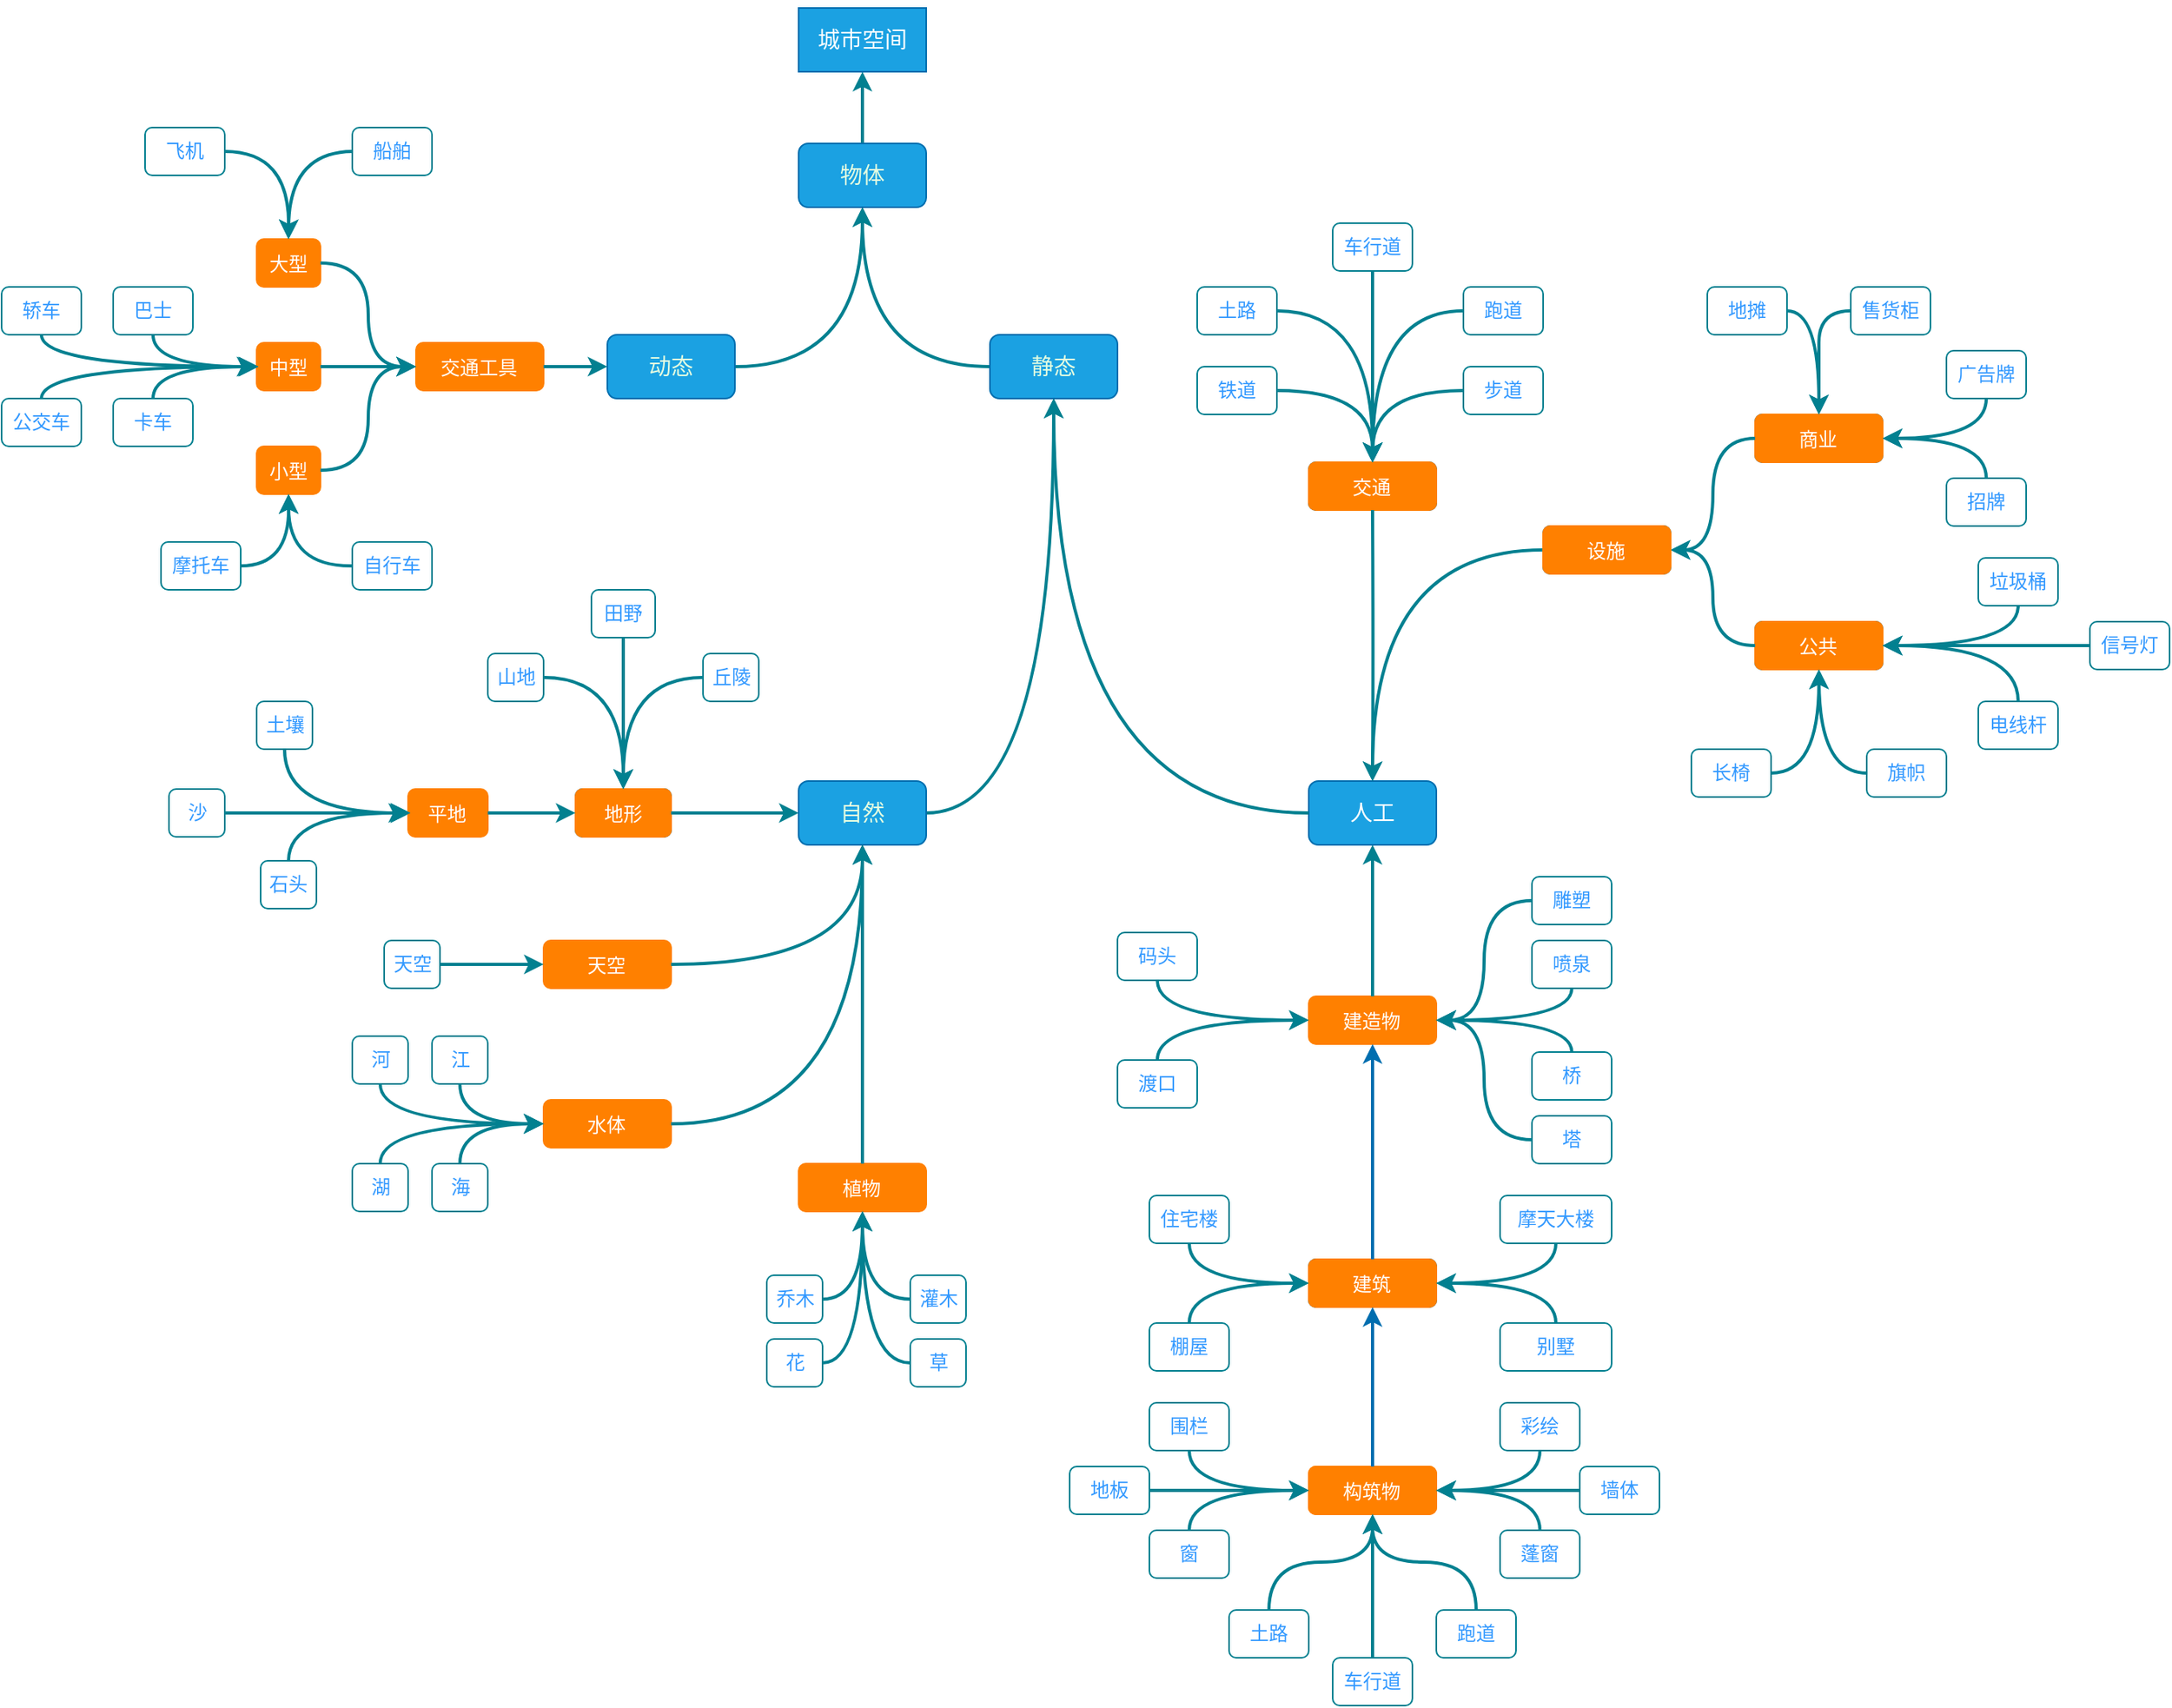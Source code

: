 <mxfile version="14.2.7" type="github">
  <diagram id="hjLzeMbraxswB3M8S4vO" name="Page-1">
    <mxGraphModel dx="2556" dy="1600" grid="1" gridSize="10" guides="1" tooltips="1" connect="1" arrows="1" fold="1" page="1" pageScale="1" pageWidth="827" pageHeight="1169" background="#ffffff" math="0" shadow="0">
      <root>
        <mxCell id="0" />
        <mxCell id="1" parent="0" />
        <mxCell id="QH5kVCey-qOMAw6Wp_jd-15" style="edgeStyle=orthogonalEdgeStyle;curved=1;rounded=0;orthogonalLoop=1;jettySize=auto;html=1;exitX=0.5;exitY=0;exitDx=0;exitDy=0;entryX=0.5;entryY=1;entryDx=0;entryDy=0;strokeColor=#028090;fontColor=#E4FDE1;strokeWidth=2;labelBackgroundColor=#114B5F;" edge="1" parent="1" source="QH5kVCey-qOMAw6Wp_jd-1" target="QH5kVCey-qOMAw6Wp_jd-7">
          <mxGeometry relative="1" as="geometry" />
        </mxCell>
        <mxCell id="QH5kVCey-qOMAw6Wp_jd-13" style="edgeStyle=orthogonalEdgeStyle;curved=1;rounded=0;orthogonalLoop=1;jettySize=auto;html=1;exitX=1;exitY=0.5;exitDx=0;exitDy=0;entryX=0.5;entryY=1;entryDx=0;entryDy=0;fontColor=#E4FDE1;strokeColor=#028090;strokeWidth=2;labelBackgroundColor=#114B5F;" edge="1" parent="1" source="QH5kVCey-qOMAw6Wp_jd-31" target="QH5kVCey-qOMAw6Wp_jd-1">
          <mxGeometry relative="1" as="geometry">
            <mxPoint x="310" y="302.5" as="sourcePoint" />
          </mxGeometry>
        </mxCell>
        <mxCell id="QH5kVCey-qOMAw6Wp_jd-14" style="edgeStyle=orthogonalEdgeStyle;curved=1;rounded=0;orthogonalLoop=1;jettySize=auto;html=1;exitX=0;exitY=0.5;exitDx=0;exitDy=0;fontColor=#E4FDE1;strokeColor=#028090;strokeWidth=2;entryX=0.5;entryY=1;entryDx=0;entryDy=0;labelBackgroundColor=#114B5F;" edge="1" parent="1" source="QH5kVCey-qOMAw6Wp_jd-33" target="QH5kVCey-qOMAw6Wp_jd-1">
          <mxGeometry relative="1" as="geometry">
            <mxPoint x="400" y="170" as="targetPoint" />
            <mxPoint x="480" y="305" as="sourcePoint" />
          </mxGeometry>
        </mxCell>
        <mxCell id="QH5kVCey-qOMAw6Wp_jd-26" value="" style="group;fontColor=#E4FDE1;" vertex="1" connectable="0" parent="1">
          <mxGeometry x="350" y="120" width="100" height="50" as="geometry" />
        </mxCell>
        <mxCell id="QH5kVCey-qOMAw6Wp_jd-1" value="" style="rounded=1;whiteSpace=wrap;html=1;fillColor=#1ba1e2;strokeColor=#006EAF;fontColor=#ffffff;strokeWidth=1;" vertex="1" parent="QH5kVCey-qOMAw6Wp_jd-26">
          <mxGeometry x="10" width="80" height="40" as="geometry" />
        </mxCell>
        <mxCell id="QH5kVCey-qOMAw6Wp_jd-8" value="&lt;font style=&quot;font-size: 14px&quot;&gt;物体&lt;/font&gt;" style="text;html=1;align=center;verticalAlign=middle;whiteSpace=wrap;rounded=0;fontColor=#E4FDE1;aspect=fixed;" vertex="1" parent="QH5kVCey-qOMAw6Wp_jd-26">
          <mxGeometry x="15" y="10" width="70" height="20" as="geometry" />
        </mxCell>
        <mxCell id="QH5kVCey-qOMAw6Wp_jd-27" value="" style="group;fontColor=#E4FDE1;" vertex="1" connectable="0" parent="1">
          <mxGeometry x="350" y="30" width="100" height="50" as="geometry" />
        </mxCell>
        <mxCell id="QH5kVCey-qOMAw6Wp_jd-7" value="" style="rounded=0;whiteSpace=wrap;html=1;strokeWidth=1;fontColor=#ffffff;fillColor=#1ba1e2;strokeColor=#006EAF;aspect=fixed;shadow=0;glass=0;sketch=0;" vertex="1" parent="QH5kVCey-qOMAw6Wp_jd-27">
          <mxGeometry x="10" y="5" width="80" height="40" as="geometry" />
        </mxCell>
        <mxCell id="QH5kVCey-qOMAw6Wp_jd-6" value="&lt;font style=&quot;font-size: 14px&quot; color=&quot;#ffffff&quot;&gt;城市空间&lt;/font&gt;" style="text;html=1;align=center;verticalAlign=middle;whiteSpace=wrap;rounded=0;fontColor=#E4FDE1;aspect=fixed;" vertex="1" parent="QH5kVCey-qOMAw6Wp_jd-27">
          <mxGeometry x="15" y="15" width="70" height="20" as="geometry" />
        </mxCell>
        <mxCell id="QH5kVCey-qOMAw6Wp_jd-30" value="" style="group;fontColor=#E4FDE1;" vertex="1" connectable="0" parent="1">
          <mxGeometry x="120" y="245" width="80" height="30" as="geometry" />
        </mxCell>
        <mxCell id="QH5kVCey-qOMAw6Wp_jd-28" value="" style="rounded=1;whiteSpace=wrap;html=1;shadow=0;glass=0;sketch=0;strokeWidth=1;fontColor=#ffffff;fillColor=#FF8000;strokeColor=#FF8000;" vertex="1" parent="QH5kVCey-qOMAw6Wp_jd-30">
          <mxGeometry width="80" height="30" as="geometry" />
        </mxCell>
        <mxCell id="QH5kVCey-qOMAw6Wp_jd-29" value="&lt;font style=&quot;font-size: 12px&quot; color=&quot;#ffffff&quot;&gt;交通工具&lt;/font&gt;" style="text;html=1;strokeColor=none;fillColor=none;align=center;verticalAlign=middle;whiteSpace=wrap;rounded=0;shadow=0;glass=0;sketch=0;fontColor=#E4FDE1;fontSize=14;" vertex="1" parent="QH5kVCey-qOMAw6Wp_jd-30">
          <mxGeometry x="4.447" y="5" width="71.111" height="20" as="geometry" />
        </mxCell>
        <mxCell id="QH5kVCey-qOMAw6Wp_jd-38" style="edgeStyle=orthogonalEdgeStyle;curved=1;rounded=0;orthogonalLoop=1;jettySize=auto;html=1;entryX=0;entryY=0.5;entryDx=0;entryDy=0;strokeColor=#028090;strokeWidth=2;fontSize=14;fontColor=#E4FDE1;labelBackgroundColor=#114B5F;" edge="1" parent="1" source="QH5kVCey-qOMAw6Wp_jd-28" target="QH5kVCey-qOMAw6Wp_jd-31">
          <mxGeometry relative="1" as="geometry" />
        </mxCell>
        <mxCell id="QH5kVCey-qOMAw6Wp_jd-41" value="" style="group;fontColor=#E4FDE1;fillColor=#ffffff;" vertex="1" connectable="0" parent="1">
          <mxGeometry x="-50" y="110" width="50" height="30" as="geometry" />
        </mxCell>
        <mxCell id="QH5kVCey-qOMAw6Wp_jd-39" value="" style="rounded=1;whiteSpace=wrap;html=1;shadow=0;glass=0;sketch=0;strokeWidth=1;fontSize=14;fontColor=#E4FDE1;strokeColor=#028090;" vertex="1" parent="QH5kVCey-qOMAw6Wp_jd-41">
          <mxGeometry width="50" height="30" as="geometry" />
        </mxCell>
        <mxCell id="QH5kVCey-qOMAw6Wp_jd-40" value="&lt;font color=&quot;#3399ff&quot; style=&quot;font-size: 12px;&quot;&gt;飞机&lt;/font&gt;" style="text;html=1;strokeColor=none;align=center;verticalAlign=middle;whiteSpace=wrap;rounded=0;shadow=0;glass=0;sketch=0;fontSize=12;fontColor=#E4FDE1;fillColor=#ffffff;" vertex="1" parent="QH5kVCey-qOMAw6Wp_jd-41">
          <mxGeometry x="5" y="5" width="40" height="20" as="geometry" />
        </mxCell>
        <mxCell id="QH5kVCey-qOMAw6Wp_jd-42" value="" style="group;fontColor=#E4FDE1;fillColor=#ffffff;" vertex="1" connectable="0" parent="1">
          <mxGeometry x="80" y="110" width="50" height="30" as="geometry" />
        </mxCell>
        <mxCell id="QH5kVCey-qOMAw6Wp_jd-43" value="" style="rounded=1;whiteSpace=wrap;html=1;shadow=0;glass=0;sketch=0;strokeWidth=1;fontSize=14;fontColor=#E4FDE1;strokeColor=#028090;" vertex="1" parent="QH5kVCey-qOMAw6Wp_jd-42">
          <mxGeometry width="50" height="30" as="geometry" />
        </mxCell>
        <mxCell id="QH5kVCey-qOMAw6Wp_jd-44" value="&lt;font color=&quot;#3399ff&quot; style=&quot;font-size: 12px&quot;&gt;船舶&lt;/font&gt;" style="text;html=1;strokeColor=none;align=center;verticalAlign=middle;whiteSpace=wrap;rounded=0;shadow=0;glass=0;sketch=0;fontSize=12;fontColor=#E4FDE1;fillColor=#ffffff;" vertex="1" parent="QH5kVCey-qOMAw6Wp_jd-42">
          <mxGeometry x="5" y="5" width="40" height="20" as="geometry" />
        </mxCell>
        <mxCell id="QH5kVCey-qOMAw6Wp_jd-45" value="" style="group;fontColor=#E4FDE1;fillColor=#ffffff;" vertex="1" connectable="0" parent="1">
          <mxGeometry x="80" y="370" width="50" height="30" as="geometry" />
        </mxCell>
        <mxCell id="QH5kVCey-qOMAw6Wp_jd-46" value="" style="rounded=1;whiteSpace=wrap;html=1;shadow=0;glass=0;sketch=0;strokeWidth=1;fontSize=14;fontColor=#E4FDE1;strokeColor=#028090;" vertex="1" parent="QH5kVCey-qOMAw6Wp_jd-45">
          <mxGeometry width="50" height="30" as="geometry" />
        </mxCell>
        <mxCell id="QH5kVCey-qOMAw6Wp_jd-47" value="&lt;font color=&quot;#3399ff&quot; style=&quot;font-size: 12px&quot;&gt;自行车&lt;/font&gt;" style="text;html=1;strokeColor=none;align=center;verticalAlign=middle;whiteSpace=wrap;rounded=0;shadow=0;glass=0;sketch=0;fontSize=12;fontColor=#E4FDE1;fillColor=#ffffff;" vertex="1" parent="QH5kVCey-qOMAw6Wp_jd-45">
          <mxGeometry x="5" y="5" width="40" height="20" as="geometry" />
        </mxCell>
        <mxCell id="QH5kVCey-qOMAw6Wp_jd-56" value="" style="group;fontColor=#E4FDE1;fillColor=#ffffff;" vertex="1" connectable="0" parent="1">
          <mxGeometry x="-140" y="210" width="50" height="30" as="geometry" />
        </mxCell>
        <mxCell id="QH5kVCey-qOMAw6Wp_jd-57" value="" style="rounded=1;whiteSpace=wrap;html=1;shadow=0;glass=0;sketch=0;strokeWidth=1;fontSize=14;fontColor=#E4FDE1;strokeColor=#028090;" vertex="1" parent="QH5kVCey-qOMAw6Wp_jd-56">
          <mxGeometry width="50" height="30" as="geometry" />
        </mxCell>
        <mxCell id="QH5kVCey-qOMAw6Wp_jd-58" value="&lt;font color=&quot;#3399ff&quot; style=&quot;font-size: 12px&quot;&gt;轿车&lt;/font&gt;" style="text;html=1;strokeColor=none;align=center;verticalAlign=middle;whiteSpace=wrap;rounded=0;shadow=0;glass=0;sketch=0;fontSize=12;fontColor=#E4FDE1;fillColor=#ffffff;" vertex="1" parent="QH5kVCey-qOMAw6Wp_jd-56">
          <mxGeometry x="5" y="5" width="40" height="20" as="geometry" />
        </mxCell>
        <mxCell id="QH5kVCey-qOMAw6Wp_jd-59" value="" style="group;fontColor=#E4FDE1;fillColor=#ffffff;" vertex="1" connectable="0" parent="1">
          <mxGeometry x="-140" y="280" width="50" height="30" as="geometry" />
        </mxCell>
        <mxCell id="QH5kVCey-qOMAw6Wp_jd-60" value="" style="rounded=1;whiteSpace=wrap;html=1;shadow=0;glass=0;sketch=0;strokeWidth=1;fontSize=14;fontColor=#E4FDE1;strokeColor=#028090;" vertex="1" parent="QH5kVCey-qOMAw6Wp_jd-59">
          <mxGeometry width="50" height="30" as="geometry" />
        </mxCell>
        <mxCell id="QH5kVCey-qOMAw6Wp_jd-61" value="&lt;font color=&quot;#3399ff&quot; style=&quot;font-size: 12px&quot;&gt;公交车&lt;/font&gt;" style="text;html=1;strokeColor=none;align=center;verticalAlign=middle;whiteSpace=wrap;rounded=0;shadow=0;glass=0;sketch=0;fontSize=12;fontColor=#E4FDE1;fillColor=#ffffff;" vertex="1" parent="QH5kVCey-qOMAw6Wp_jd-59">
          <mxGeometry x="5" y="5" width="40" height="20" as="geometry" />
        </mxCell>
        <mxCell id="QH5kVCey-qOMAw6Wp_jd-62" value="" style="group;fontColor=#E4FDE1;fillColor=#ffffff;" vertex="1" connectable="0" parent="1">
          <mxGeometry x="-70" y="210" width="50" height="30" as="geometry" />
        </mxCell>
        <mxCell id="QH5kVCey-qOMAw6Wp_jd-63" value="" style="rounded=1;whiteSpace=wrap;html=1;shadow=0;glass=0;sketch=0;strokeWidth=1;fontSize=14;fontColor=#E4FDE1;strokeColor=#028090;" vertex="1" parent="QH5kVCey-qOMAw6Wp_jd-62">
          <mxGeometry width="50" height="30" as="geometry" />
        </mxCell>
        <mxCell id="QH5kVCey-qOMAw6Wp_jd-64" value="&lt;font color=&quot;#3399ff&quot; style=&quot;font-size: 12px&quot;&gt;巴士&lt;/font&gt;" style="text;html=1;strokeColor=none;align=center;verticalAlign=middle;whiteSpace=wrap;rounded=0;shadow=0;glass=0;sketch=0;fontSize=12;fontColor=#E4FDE1;fillColor=#ffffff;" vertex="1" parent="QH5kVCey-qOMAw6Wp_jd-62">
          <mxGeometry x="5" y="5" width="40" height="20" as="geometry" />
        </mxCell>
        <mxCell id="QH5kVCey-qOMAw6Wp_jd-65" value="" style="group;fontColor=#E4FDE1;fillColor=#ffffff;" vertex="1" connectable="0" parent="1">
          <mxGeometry x="-40" y="370" width="50" height="30" as="geometry" />
        </mxCell>
        <mxCell id="QH5kVCey-qOMAw6Wp_jd-66" value="" style="rounded=1;whiteSpace=wrap;html=1;shadow=0;glass=0;sketch=0;strokeWidth=1;fontSize=14;fontColor=#E4FDE1;strokeColor=#028090;" vertex="1" parent="QH5kVCey-qOMAw6Wp_jd-65">
          <mxGeometry width="50" height="30" as="geometry" />
        </mxCell>
        <mxCell id="QH5kVCey-qOMAw6Wp_jd-67" value="&lt;font color=&quot;#3399ff&quot; style=&quot;font-size: 12px&quot;&gt;摩托车&lt;/font&gt;" style="text;html=1;strokeColor=none;align=center;verticalAlign=middle;whiteSpace=wrap;rounded=0;shadow=0;glass=0;sketch=0;fontSize=12;fontColor=#E4FDE1;fillColor=#ffffff;" vertex="1" parent="QH5kVCey-qOMAw6Wp_jd-65">
          <mxGeometry x="5" y="5" width="40" height="20" as="geometry" />
        </mxCell>
        <mxCell id="QH5kVCey-qOMAw6Wp_jd-68" value="" style="group;fontColor=#ffffff;" vertex="1" connectable="0" parent="1">
          <mxGeometry x="20" y="180" width="40.01" height="30" as="geometry" />
        </mxCell>
        <mxCell id="QH5kVCey-qOMAw6Wp_jd-69" value="" style="rounded=1;whiteSpace=wrap;html=1;shadow=0;glass=0;sketch=0;strokeWidth=1;fontColor=#ffffff;fillColor=#FF8000;strokeColor=#FF8000;" vertex="1" parent="QH5kVCey-qOMAw6Wp_jd-68">
          <mxGeometry width="40" height="30" as="geometry" />
        </mxCell>
        <mxCell id="QH5kVCey-qOMAw6Wp_jd-70" value="&lt;font style=&quot;font-size: 12px&quot;&gt;大型&lt;/font&gt;" style="text;html=1;align=center;verticalAlign=middle;whiteSpace=wrap;rounded=0;shadow=0;glass=0;sketch=0;fontColor=#ffffff;fontSize=14;" vertex="1" parent="QH5kVCey-qOMAw6Wp_jd-68">
          <mxGeometry x="1.11" y="5" width="37.78" height="20" as="geometry" />
        </mxCell>
        <mxCell id="QH5kVCey-qOMAw6Wp_jd-71" value="" style="group;fontColor=#ffffff;" vertex="1" connectable="0" parent="1">
          <mxGeometry x="20" y="245" width="40.01" height="30" as="geometry" />
        </mxCell>
        <mxCell id="QH5kVCey-qOMAw6Wp_jd-72" value="" style="rounded=1;whiteSpace=wrap;html=1;shadow=0;glass=0;sketch=0;strokeWidth=1;fontColor=#ffffff;fillColor=#FF8000;strokeColor=#FF8000;" vertex="1" parent="QH5kVCey-qOMAw6Wp_jd-71">
          <mxGeometry width="40" height="30" as="geometry" />
        </mxCell>
        <mxCell id="QH5kVCey-qOMAw6Wp_jd-73" value="&lt;font style=&quot;font-size: 12px&quot;&gt;中型&lt;/font&gt;" style="text;html=1;align=center;verticalAlign=middle;whiteSpace=wrap;rounded=0;shadow=0;glass=0;sketch=0;fontColor=#ffffff;fontSize=14;" vertex="1" parent="QH5kVCey-qOMAw6Wp_jd-71">
          <mxGeometry x="1.11" y="5" width="37.78" height="20" as="geometry" />
        </mxCell>
        <mxCell id="QH5kVCey-qOMAw6Wp_jd-77" value="" style="group;fontColor=#E4FDE1;fillColor=#ffffff;" vertex="1" connectable="0" parent="1">
          <mxGeometry x="-70" y="280" width="50" height="30" as="geometry" />
        </mxCell>
        <mxCell id="QH5kVCey-qOMAw6Wp_jd-78" value="" style="rounded=1;whiteSpace=wrap;html=1;shadow=0;glass=0;sketch=0;strokeWidth=1;fontSize=14;fontColor=#E4FDE1;strokeColor=#028090;" vertex="1" parent="QH5kVCey-qOMAw6Wp_jd-77">
          <mxGeometry width="50" height="30" as="geometry" />
        </mxCell>
        <mxCell id="QH5kVCey-qOMAw6Wp_jd-79" value="&lt;font color=&quot;#3399ff&quot; style=&quot;font-size: 12px&quot;&gt;卡车&lt;/font&gt;" style="text;html=1;strokeColor=none;align=center;verticalAlign=middle;whiteSpace=wrap;rounded=0;shadow=0;glass=0;sketch=0;fontSize=12;fontColor=#E4FDE1;fillColor=#ffffff;" vertex="1" parent="QH5kVCey-qOMAw6Wp_jd-77">
          <mxGeometry x="5" y="5" width="40" height="20" as="geometry" />
        </mxCell>
        <mxCell id="QH5kVCey-qOMAw6Wp_jd-83" value="" style="group;fontColor=#ffffff;" vertex="1" connectable="0" parent="1">
          <mxGeometry x="20" y="310" width="40.01" height="30" as="geometry" />
        </mxCell>
        <mxCell id="QH5kVCey-qOMAw6Wp_jd-84" value="" style="rounded=1;whiteSpace=wrap;html=1;shadow=0;glass=0;sketch=0;strokeWidth=1;fontColor=#ffffff;fillColor=#FF8000;strokeColor=#FF8000;" vertex="1" parent="QH5kVCey-qOMAw6Wp_jd-83">
          <mxGeometry width="40" height="30" as="geometry" />
        </mxCell>
        <mxCell id="QH5kVCey-qOMAw6Wp_jd-85" value="&lt;font style=&quot;font-size: 12px&quot;&gt;小型&lt;/font&gt;" style="text;html=1;align=center;verticalAlign=middle;whiteSpace=wrap;rounded=0;shadow=0;glass=0;sketch=0;fontColor=#ffffff;fontSize=14;" vertex="1" parent="QH5kVCey-qOMAw6Wp_jd-83">
          <mxGeometry x="1.11" y="5" width="37.78" height="20" as="geometry" />
        </mxCell>
        <mxCell id="QH5kVCey-qOMAw6Wp_jd-86" style="edgeStyle=orthogonalEdgeStyle;curved=1;rounded=0;orthogonalLoop=1;jettySize=auto;html=1;exitX=1;exitY=0.5;exitDx=0;exitDy=0;entryX=0;entryY=0.5;entryDx=0;entryDy=0;strokeColor=#028090;strokeWidth=2;fontSize=12;fontColor=#E4FDE1;labelBackgroundColor=#114B5F;" edge="1" parent="1" source="QH5kVCey-qOMAw6Wp_jd-84" target="QH5kVCey-qOMAw6Wp_jd-28">
          <mxGeometry relative="1" as="geometry" />
        </mxCell>
        <mxCell id="QH5kVCey-qOMAw6Wp_jd-87" style="edgeStyle=orthogonalEdgeStyle;curved=1;rounded=0;orthogonalLoop=1;jettySize=auto;html=1;strokeColor=#028090;strokeWidth=2;fontSize=12;fontColor=#E4FDE1;entryX=0;entryY=0.5;entryDx=0;entryDy=0;labelBackgroundColor=#114B5F;exitX=1;exitY=0.5;exitDx=0;exitDy=0;" edge="1" parent="1" source="QH5kVCey-qOMAw6Wp_jd-72" target="QH5kVCey-qOMAw6Wp_jd-28">
          <mxGeometry relative="1" as="geometry">
            <mxPoint x="100" y="260" as="targetPoint" />
            <mxPoint x="70" y="260" as="sourcePoint" />
          </mxGeometry>
        </mxCell>
        <mxCell id="QH5kVCey-qOMAw6Wp_jd-88" style="edgeStyle=orthogonalEdgeStyle;curved=1;rounded=0;orthogonalLoop=1;jettySize=auto;html=1;entryX=0;entryY=0.5;entryDx=0;entryDy=0;strokeColor=#028090;strokeWidth=2;fontSize=12;fontColor=#E4FDE1;labelBackgroundColor=#114B5F;exitX=1;exitY=0.5;exitDx=0;exitDy=0;" edge="1" parent="1" source="QH5kVCey-qOMAw6Wp_jd-69" target="QH5kVCey-qOMAw6Wp_jd-28">
          <mxGeometry relative="1" as="geometry">
            <mxPoint x="70" y="195" as="sourcePoint" />
          </mxGeometry>
        </mxCell>
        <mxCell id="QH5kVCey-qOMAw6Wp_jd-91" style="edgeStyle=orthogonalEdgeStyle;curved=1;rounded=0;orthogonalLoop=1;jettySize=auto;html=1;exitX=1;exitY=0.5;exitDx=0;exitDy=0;strokeColor=#028090;strokeWidth=2;fontSize=12;fontColor=#E4FDE1;labelBackgroundColor=#114B5F;" edge="1" parent="1" source="QH5kVCey-qOMAw6Wp_jd-66">
          <mxGeometry relative="1" as="geometry">
            <mxPoint x="40" y="340" as="targetPoint" />
          </mxGeometry>
        </mxCell>
        <mxCell id="QH5kVCey-qOMAw6Wp_jd-92" style="edgeStyle=orthogonalEdgeStyle;curved=1;rounded=0;orthogonalLoop=1;jettySize=auto;html=1;entryX=0.5;entryY=1;entryDx=0;entryDy=0;strokeColor=#028090;strokeWidth=2;fontSize=12;fontColor=#E4FDE1;labelBackgroundColor=#114B5F;" edge="1" parent="1" target="QH5kVCey-qOMAw6Wp_jd-84">
          <mxGeometry relative="1" as="geometry">
            <mxPoint x="80" y="385" as="sourcePoint" />
          </mxGeometry>
        </mxCell>
        <mxCell id="QH5kVCey-qOMAw6Wp_jd-95" style="edgeStyle=orthogonalEdgeStyle;curved=1;rounded=0;orthogonalLoop=1;jettySize=auto;html=1;strokeColor=#028090;strokeWidth=2;fontSize=12;fontColor=#E4FDE1;labelBackgroundColor=#114B5F;" edge="1" parent="1">
          <mxGeometry relative="1" as="geometry">
            <mxPoint x="40" y="180" as="targetPoint" />
            <mxPoint x="80" y="125" as="sourcePoint" />
          </mxGeometry>
        </mxCell>
        <mxCell id="QH5kVCey-qOMAw6Wp_jd-96" style="edgeStyle=orthogonalEdgeStyle;curved=1;rounded=0;orthogonalLoop=1;jettySize=auto;html=1;strokeColor=#028090;strokeWidth=2;fontSize=12;fontColor=#E4FDE1;labelBackgroundColor=#114B5F;" edge="1" parent="1" source="QH5kVCey-qOMAw6Wp_jd-39">
          <mxGeometry relative="1" as="geometry">
            <mxPoint x="40" y="180" as="targetPoint" />
          </mxGeometry>
        </mxCell>
        <mxCell id="QH5kVCey-qOMAw6Wp_jd-99" style="edgeStyle=orthogonalEdgeStyle;curved=1;rounded=0;orthogonalLoop=1;jettySize=auto;html=1;entryX=0;entryY=0.5;entryDx=0;entryDy=0;strokeColor=#028090;strokeWidth=2;fontSize=12;fontColor=#E4FDE1;exitX=0.5;exitY=0;exitDx=0;exitDy=0;labelBackgroundColor=#114B5F;" edge="1" parent="1" source="QH5kVCey-qOMAw6Wp_jd-78" target="QH5kVCey-qOMAw6Wp_jd-72">
          <mxGeometry relative="1" as="geometry" />
        </mxCell>
        <mxCell id="QH5kVCey-qOMAw6Wp_jd-100" style="edgeStyle=orthogonalEdgeStyle;curved=1;rounded=0;orthogonalLoop=1;jettySize=auto;html=1;entryX=0;entryY=0.5;entryDx=0;entryDy=0;strokeColor=#028090;strokeWidth=2;fontSize=12;fontColor=#E4FDE1;exitX=0.5;exitY=0;exitDx=0;exitDy=0;labelBackgroundColor=#114B5F;" edge="1" parent="1" source="QH5kVCey-qOMAw6Wp_jd-60" target="QH5kVCey-qOMAw6Wp_jd-73">
          <mxGeometry relative="1" as="geometry" />
        </mxCell>
        <mxCell id="QH5kVCey-qOMAw6Wp_jd-101" style="edgeStyle=orthogonalEdgeStyle;curved=1;rounded=0;orthogonalLoop=1;jettySize=auto;html=1;entryX=0;entryY=0.5;entryDx=0;entryDy=0;strokeColor=#028090;strokeWidth=2;fontSize=12;fontColor=#E4FDE1;exitX=0.5;exitY=1;exitDx=0;exitDy=0;labelBackgroundColor=#114B5F;" edge="1" parent="1" source="QH5kVCey-qOMAw6Wp_jd-57" target="QH5kVCey-qOMAw6Wp_jd-72">
          <mxGeometry relative="1" as="geometry" />
        </mxCell>
        <mxCell id="QH5kVCey-qOMAw6Wp_jd-102" style="edgeStyle=orthogonalEdgeStyle;curved=1;rounded=0;orthogonalLoop=1;jettySize=auto;html=1;entryX=0;entryY=0.5;entryDx=0;entryDy=0;strokeColor=#028090;strokeWidth=2;fontSize=12;fontColor=#E4FDE1;exitX=0.5;exitY=1;exitDx=0;exitDy=0;labelBackgroundColor=#114B5F;" edge="1" parent="1" source="QH5kVCey-qOMAw6Wp_jd-63" target="QH5kVCey-qOMAw6Wp_jd-73">
          <mxGeometry relative="1" as="geometry" />
        </mxCell>
        <mxCell id="QH5kVCey-qOMAw6Wp_jd-107" style="edgeStyle=orthogonalEdgeStyle;curved=1;rounded=0;orthogonalLoop=1;jettySize=auto;html=1;entryX=0.5;entryY=1;entryDx=0;entryDy=0;strokeColor=#028090;strokeWidth=2;fontSize=12;fontColor=#E4FDE1;exitX=1;exitY=0.5;exitDx=0;exitDy=0;labelBackgroundColor=#114B5F;" edge="1" parent="1" source="QH5kVCey-qOMAw6Wp_jd-103" target="QH5kVCey-qOMAw6Wp_jd-33">
          <mxGeometry relative="1" as="geometry">
            <mxPoint x="430" y="480" as="sourcePoint" />
          </mxGeometry>
        </mxCell>
        <mxCell id="QH5kVCey-qOMAw6Wp_jd-111" value="" style="group;fontColor=#ffffff;rounded=0;imageAspect=1;" vertex="1" connectable="0" parent="1">
          <mxGeometry x="680" y="520" width="80" height="40" as="geometry" />
        </mxCell>
        <mxCell id="QH5kVCey-qOMAw6Wp_jd-105" value="" style="rounded=1;whiteSpace=wrap;html=1;fontColor=#ffffff;strokeWidth=1;strokeColor=#006EAF;fillColor=#1BA1E2;" vertex="1" parent="QH5kVCey-qOMAw6Wp_jd-111">
          <mxGeometry width="80" height="40" as="geometry" />
        </mxCell>
        <mxCell id="QH5kVCey-qOMAw6Wp_jd-106" value="&lt;font style=&quot;font-size: 14px&quot;&gt;人工&lt;/font&gt;" style="text;html=1;align=center;verticalAlign=middle;whiteSpace=wrap;rounded=0;fontColor=#ffffff;aspect=fixed;" vertex="1" parent="QH5kVCey-qOMAw6Wp_jd-111">
          <mxGeometry x="5" y="10" width="70" height="20" as="geometry" />
        </mxCell>
        <mxCell id="QH5kVCey-qOMAw6Wp_jd-112" style="edgeStyle=orthogonalEdgeStyle;curved=1;rounded=0;orthogonalLoop=1;jettySize=auto;html=1;entryX=0.5;entryY=1;entryDx=0;entryDy=0;strokeColor=#028090;strokeWidth=2;fontSize=12;fontColor=#E4FDE1;labelBackgroundColor=#114B5F;" edge="1" parent="1" source="QH5kVCey-qOMAw6Wp_jd-105" target="QH5kVCey-qOMAw6Wp_jd-33">
          <mxGeometry relative="1" as="geometry" />
        </mxCell>
        <mxCell id="QH5kVCey-qOMAw6Wp_jd-113" value="" style="group;fontColor=#E4FDE1;" vertex="1" connectable="0" parent="1">
          <mxGeometry x="360" y="520" width="80" height="40" as="geometry" />
        </mxCell>
        <mxCell id="QH5kVCey-qOMAw6Wp_jd-103" value="" style="rounded=1;whiteSpace=wrap;html=1;strokeColor=#006EAF;fontColor=#ffffff;strokeWidth=1;fillColor=#1ba1e2;" vertex="1" parent="QH5kVCey-qOMAw6Wp_jd-113">
          <mxGeometry width="80" height="40" as="geometry" />
        </mxCell>
        <mxCell id="QH5kVCey-qOMAw6Wp_jd-104" value="&lt;font style=&quot;font-size: 14px&quot;&gt;自然&lt;/font&gt;" style="text;html=1;align=center;verticalAlign=middle;whiteSpace=wrap;rounded=0;fontColor=#E4FDE1;aspect=fixed;" vertex="1" parent="QH5kVCey-qOMAw6Wp_jd-113">
          <mxGeometry x="5" y="10" width="70" height="20" as="geometry" />
        </mxCell>
        <mxCell id="QH5kVCey-qOMAw6Wp_jd-114" value="" style="group;fontColor=#ffffff;fillColor=#1ba1e2;strokeColor=#006EAF;rounded=1;" vertex="1" connectable="0" parent="1">
          <mxGeometry x="220" y="525" width="60" height="30" as="geometry" />
        </mxCell>
        <mxCell id="QH5kVCey-qOMAw6Wp_jd-115" value="" style="rounded=1;whiteSpace=wrap;html=1;shadow=0;glass=0;sketch=0;strokeWidth=1;fontColor=#ffffff;fillColor=#FF8000;strokeColor=#FF8000;" vertex="1" parent="QH5kVCey-qOMAw6Wp_jd-114">
          <mxGeometry width="60" height="30" as="geometry" />
        </mxCell>
        <mxCell id="QH5kVCey-qOMAw6Wp_jd-116" value="&lt;span style=&quot;font-size: 12px&quot;&gt;&lt;font color=&quot;#ffffff&quot;&gt;地形&lt;/font&gt;&lt;/span&gt;" style="text;html=1;strokeColor=none;fillColor=none;align=center;verticalAlign=middle;whiteSpace=wrap;rounded=0;shadow=0;glass=0;sketch=0;fontColor=#E4FDE1;fontSize=14;" vertex="1" parent="QH5kVCey-qOMAw6Wp_jd-114">
          <mxGeometry y="5" width="60" height="20" as="geometry" />
        </mxCell>
        <mxCell id="QH5kVCey-qOMAw6Wp_jd-117" value="" style="group;fontColor=#E4FDE1;" vertex="1" connectable="0" parent="1">
          <mxGeometry x="200" y="720" width="80" height="30" as="geometry" />
        </mxCell>
        <mxCell id="QH5kVCey-qOMAw6Wp_jd-118" value="" style="rounded=1;whiteSpace=wrap;html=1;shadow=0;glass=0;sketch=0;strokeWidth=1;fontColor=#ffffff;fillColor=#FF8000;strokeColor=#FF8000;" vertex="1" parent="QH5kVCey-qOMAw6Wp_jd-117">
          <mxGeometry width="80" height="30" as="geometry" />
        </mxCell>
        <mxCell id="QH5kVCey-qOMAw6Wp_jd-119" value="&lt;font style=&quot;font-size: 12px&quot; color=&quot;#ffffff&quot;&gt;水体&lt;/font&gt;" style="text;html=1;strokeColor=none;fillColor=none;align=center;verticalAlign=middle;whiteSpace=wrap;rounded=0;shadow=0;glass=0;sketch=0;fontColor=#E4FDE1;fontSize=14;" vertex="1" parent="QH5kVCey-qOMAw6Wp_jd-117">
          <mxGeometry x="4.447" y="5" width="71.111" height="20" as="geometry" />
        </mxCell>
        <mxCell id="QH5kVCey-qOMAw6Wp_jd-120" value="" style="group;fontColor=#E4FDE1;" vertex="1" connectable="0" parent="1">
          <mxGeometry x="200.01" y="620" width="80" height="30" as="geometry" />
        </mxCell>
        <mxCell id="QH5kVCey-qOMAw6Wp_jd-121" value="" style="rounded=1;whiteSpace=wrap;html=1;shadow=0;glass=0;sketch=0;strokeWidth=1;fontColor=#ffffff;fillColor=#FF8000;strokeColor=#FF8000;" vertex="1" parent="QH5kVCey-qOMAw6Wp_jd-120">
          <mxGeometry width="80" height="30" as="geometry" />
        </mxCell>
        <mxCell id="QH5kVCey-qOMAw6Wp_jd-122" value="&lt;font style=&quot;font-size: 12px&quot; color=&quot;#ffffff&quot;&gt;天空&lt;/font&gt;" style="text;html=1;strokeColor=none;fillColor=none;align=center;verticalAlign=middle;whiteSpace=wrap;rounded=0;shadow=0;glass=0;sketch=0;fontColor=#E4FDE1;fontSize=14;" vertex="1" parent="QH5kVCey-qOMAw6Wp_jd-120">
          <mxGeometry x="4.447" y="5" width="71.111" height="20" as="geometry" />
        </mxCell>
        <mxCell id="QH5kVCey-qOMAw6Wp_jd-123" value="" style="group;fontColor=#E4FDE1;" vertex="1" connectable="0" parent="1">
          <mxGeometry x="360.01" y="760" width="80" height="30" as="geometry" />
        </mxCell>
        <mxCell id="QH5kVCey-qOMAw6Wp_jd-124" value="" style="rounded=1;whiteSpace=wrap;html=1;shadow=0;glass=0;sketch=0;strokeWidth=1;fontColor=#ffffff;fillColor=#FF8000;strokeColor=#FF8000;" vertex="1" parent="QH5kVCey-qOMAw6Wp_jd-123">
          <mxGeometry width="80" height="30" as="geometry" />
        </mxCell>
        <mxCell id="QH5kVCey-qOMAw6Wp_jd-125" value="&lt;font style=&quot;font-size: 12px&quot; color=&quot;#ffffff&quot;&gt;植物&lt;/font&gt;" style="text;html=1;strokeColor=none;fillColor=none;align=center;verticalAlign=middle;whiteSpace=wrap;rounded=0;shadow=0;glass=0;sketch=0;fontColor=#E4FDE1;fontSize=14;" vertex="1" parent="QH5kVCey-qOMAw6Wp_jd-123">
          <mxGeometry x="4.447" y="5" width="71.111" height="20" as="geometry" />
        </mxCell>
        <mxCell id="QH5kVCey-qOMAw6Wp_jd-227" style="edgeStyle=orthogonalEdgeStyle;curved=1;rounded=0;orthogonalLoop=1;jettySize=auto;html=1;entryX=0.5;entryY=1;entryDx=0;entryDy=0;strokeColor=#028090;strokeWidth=2;fontSize=12;fontColor=#E4FDE1;labelBackgroundColor=#114B5F;" edge="1" parent="QH5kVCey-qOMAw6Wp_jd-123" target="QH5kVCey-qOMAw6Wp_jd-124">
          <mxGeometry relative="1" as="geometry">
            <mxPoint x="39.99" y="30" as="sourcePoint" />
          </mxGeometry>
        </mxCell>
        <mxCell id="QH5kVCey-qOMAw6Wp_jd-129" value="" style="group;fontColor=#E4FDE1;" vertex="1" connectable="0" parent="1">
          <mxGeometry x="115" y="525" width="50.01" height="30" as="geometry" />
        </mxCell>
        <mxCell id="QH5kVCey-qOMAw6Wp_jd-130" value="" style="rounded=1;whiteSpace=wrap;html=1;shadow=0;glass=0;sketch=0;strokeWidth=1;fontColor=#ffffff;fillColor=#FF8000;strokeColor=#FF8000;" vertex="1" parent="QH5kVCey-qOMAw6Wp_jd-129">
          <mxGeometry width="49.998" height="30" as="geometry" />
        </mxCell>
        <mxCell id="QH5kVCey-qOMAw6Wp_jd-131" value="&lt;font style=&quot;font-size: 12px&quot;&gt;&lt;font color=&quot;#ffffff&quot;&gt;平地&lt;/font&gt;&lt;br&gt;&lt;/font&gt;" style="text;html=1;strokeColor=none;fillColor=none;align=center;verticalAlign=middle;whiteSpace=wrap;rounded=0;shadow=0;glass=0;sketch=0;fontColor=#E4FDE1;fontSize=14;" vertex="1" parent="QH5kVCey-qOMAw6Wp_jd-129">
          <mxGeometry x="1.387" y="5" width="47.223" height="20" as="geometry" />
        </mxCell>
        <mxCell id="QH5kVCey-qOMAw6Wp_jd-137" style="edgeStyle=orthogonalEdgeStyle;curved=1;rounded=0;orthogonalLoop=1;jettySize=auto;html=1;entryX=0;entryY=0.5;entryDx=0;entryDy=0;strokeColor=#028090;strokeWidth=2;fontSize=12;fontColor=#E4FDE1;labelBackgroundColor=#114B5F;" edge="1" parent="1" source="QH5kVCey-qOMAw6Wp_jd-115" target="QH5kVCey-qOMAw6Wp_jd-103">
          <mxGeometry relative="1" as="geometry" />
        </mxCell>
        <mxCell id="QH5kVCey-qOMAw6Wp_jd-138" value="" style="group;fontColor=#E4FDE1;fillColor=#ffffff;" vertex="1" connectable="0" parent="1">
          <mxGeometry x="-35" y="525" width="35" height="30" as="geometry" />
        </mxCell>
        <mxCell id="QH5kVCey-qOMAw6Wp_jd-139" value="" style="rounded=1;whiteSpace=wrap;html=1;shadow=0;glass=0;sketch=0;strokeWidth=1;fontSize=14;fontColor=#E4FDE1;strokeColor=#028090;" vertex="1" parent="QH5kVCey-qOMAw6Wp_jd-138">
          <mxGeometry width="35" height="30" as="geometry" />
        </mxCell>
        <mxCell id="QH5kVCey-qOMAw6Wp_jd-140" value="&lt;font color=&quot;#3399ff&quot; style=&quot;font-size: 12px&quot;&gt;沙&lt;/font&gt;" style="text;html=1;strokeColor=none;align=center;verticalAlign=middle;whiteSpace=wrap;rounded=0;shadow=0;glass=0;sketch=0;fontSize=12;fontColor=#E4FDE1;fillColor=#ffffff;" vertex="1" parent="QH5kVCey-qOMAw6Wp_jd-138">
          <mxGeometry x="3.5" y="5" width="28" height="20" as="geometry" />
        </mxCell>
        <mxCell id="QH5kVCey-qOMAw6Wp_jd-141" value="" style="group;fontColor=#E4FDE1;" vertex="1" connectable="0" parent="1">
          <mxGeometry x="480" y="240" width="80" height="40" as="geometry" />
        </mxCell>
        <mxCell id="QH5kVCey-qOMAw6Wp_jd-33" value="" style="rounded=1;whiteSpace=wrap;html=1;fillColor=#1ba1e2;strokeColor=#006EAF;fontColor=#ffffff;strokeWidth=1;" vertex="1" parent="QH5kVCey-qOMAw6Wp_jd-141">
          <mxGeometry width="80" height="40" as="geometry" />
        </mxCell>
        <mxCell id="QH5kVCey-qOMAw6Wp_jd-34" value="&lt;font style=&quot;font-size: 14px&quot;&gt;静态&lt;/font&gt;" style="text;html=1;align=center;verticalAlign=middle;whiteSpace=wrap;rounded=0;fontColor=#E4FDE1;aspect=fixed;" vertex="1" parent="QH5kVCey-qOMAw6Wp_jd-141">
          <mxGeometry x="5" y="10" width="70" height="20" as="geometry" />
        </mxCell>
        <mxCell id="QH5kVCey-qOMAw6Wp_jd-142" value="" style="group;fontColor=#E4FDE1;" vertex="1" connectable="0" parent="1">
          <mxGeometry x="240" y="240" width="80" height="40" as="geometry" />
        </mxCell>
        <mxCell id="QH5kVCey-qOMAw6Wp_jd-31" value="" style="rounded=1;whiteSpace=wrap;html=1;fillColor=#1ba1e2;strokeColor=#006EAF;fontColor=#ffffff;strokeWidth=1;" vertex="1" parent="QH5kVCey-qOMAw6Wp_jd-142">
          <mxGeometry width="80" height="40" as="geometry" />
        </mxCell>
        <mxCell id="QH5kVCey-qOMAw6Wp_jd-32" value="&lt;font style=&quot;font-size: 14px&quot;&gt;动态&lt;/font&gt;" style="text;html=1;align=center;verticalAlign=middle;whiteSpace=wrap;rounded=0;fontColor=#E4FDE1;aspect=fixed;" vertex="1" parent="QH5kVCey-qOMAw6Wp_jd-142">
          <mxGeometry x="5" y="10" width="70" height="20" as="geometry" />
        </mxCell>
        <mxCell id="QH5kVCey-qOMAw6Wp_jd-144" value="" style="group;fontColor=#E4FDE1;fillColor=#ffffff;" vertex="1" connectable="0" parent="1">
          <mxGeometry x="20" y="470" width="35" height="30" as="geometry" />
        </mxCell>
        <mxCell id="QH5kVCey-qOMAw6Wp_jd-145" value="" style="rounded=1;whiteSpace=wrap;html=1;shadow=0;glass=0;sketch=0;strokeWidth=1;fontSize=14;fontColor=#E4FDE1;strokeColor=#028090;" vertex="1" parent="QH5kVCey-qOMAw6Wp_jd-144">
          <mxGeometry width="35" height="30" as="geometry" />
        </mxCell>
        <mxCell id="QH5kVCey-qOMAw6Wp_jd-146" value="&lt;font color=&quot;#3399ff&quot; style=&quot;font-size: 12px&quot;&gt;土壤&lt;/font&gt;" style="text;html=1;strokeColor=none;align=center;verticalAlign=middle;whiteSpace=wrap;rounded=0;shadow=0;glass=0;sketch=0;fontSize=12;fontColor=#E4FDE1;fillColor=#ffffff;" vertex="1" parent="QH5kVCey-qOMAw6Wp_jd-144">
          <mxGeometry x="3.5" y="5" width="28" height="20" as="geometry" />
        </mxCell>
        <mxCell id="QH5kVCey-qOMAw6Wp_jd-154" style="edgeStyle=orthogonalEdgeStyle;curved=1;rounded=0;orthogonalLoop=1;jettySize=auto;html=1;entryX=0;entryY=0.5;entryDx=0;entryDy=0;strokeColor=#028090;strokeWidth=2;fontSize=12;fontColor=#E4FDE1;labelBackgroundColor=#114B5F;" edge="1" parent="1" source="QH5kVCey-qOMAw6Wp_jd-130" target="QH5kVCey-qOMAw6Wp_jd-115">
          <mxGeometry relative="1" as="geometry" />
        </mxCell>
        <mxCell id="QH5kVCey-qOMAw6Wp_jd-158" value="" style="group;fontColor=#E4FDE1;fillColor=#ffffff;" vertex="1" connectable="0" parent="1">
          <mxGeometry x="22.5" y="570" width="35" height="30" as="geometry" />
        </mxCell>
        <mxCell id="QH5kVCey-qOMAw6Wp_jd-159" value="" style="rounded=1;whiteSpace=wrap;html=1;shadow=0;glass=0;sketch=0;strokeWidth=1;fontSize=14;fontColor=#E4FDE1;strokeColor=#028090;" vertex="1" parent="QH5kVCey-qOMAw6Wp_jd-158">
          <mxGeometry width="35" height="30" as="geometry" />
        </mxCell>
        <mxCell id="QH5kVCey-qOMAw6Wp_jd-160" value="&lt;font color=&quot;#3399ff&quot; style=&quot;font-size: 12px&quot;&gt;石头&lt;/font&gt;" style="text;html=1;strokeColor=none;align=center;verticalAlign=middle;whiteSpace=wrap;rounded=0;shadow=0;glass=0;sketch=0;fontSize=12;fontColor=#E4FDE1;fillColor=#ffffff;" vertex="1" parent="QH5kVCey-qOMAw6Wp_jd-158">
          <mxGeometry x="3.5" y="5" width="28" height="20" as="geometry" />
        </mxCell>
        <mxCell id="QH5kVCey-qOMAw6Wp_jd-161" style="edgeStyle=orthogonalEdgeStyle;curved=1;rounded=0;orthogonalLoop=1;jettySize=auto;html=1;entryX=0.5;entryY=1;entryDx=0;entryDy=0;strokeColor=#028090;strokeWidth=2;fontSize=12;fontColor=#E4FDE1;labelBackgroundColor=#114B5F;" edge="1" parent="1" source="QH5kVCey-qOMAw6Wp_jd-118" target="QH5kVCey-qOMAw6Wp_jd-103">
          <mxGeometry relative="1" as="geometry" />
        </mxCell>
        <mxCell id="QH5kVCey-qOMAw6Wp_jd-162" style="edgeStyle=orthogonalEdgeStyle;curved=1;rounded=0;orthogonalLoop=1;jettySize=auto;html=1;strokeColor=#028090;strokeWidth=2;fontSize=12;fontColor=#E4FDE1;labelBackgroundColor=#114B5F;" edge="1" parent="1" source="QH5kVCey-qOMAw6Wp_jd-124">
          <mxGeometry relative="1" as="geometry">
            <mxPoint x="400" y="560" as="targetPoint" />
          </mxGeometry>
        </mxCell>
        <mxCell id="QH5kVCey-qOMAw6Wp_jd-163" style="edgeStyle=orthogonalEdgeStyle;curved=1;rounded=0;orthogonalLoop=1;jettySize=auto;html=1;strokeColor=#028090;strokeWidth=2;fontSize=12;fontColor=#E4FDE1;labelBackgroundColor=#114B5F;exitX=1;exitY=0.5;exitDx=0;exitDy=0;" edge="1" parent="1" source="QH5kVCey-qOMAw6Wp_jd-121">
          <mxGeometry relative="1" as="geometry">
            <mxPoint x="400" y="560" as="targetPoint" />
            <mxPoint x="290" y="635" as="sourcePoint" />
          </mxGeometry>
        </mxCell>
        <mxCell id="QH5kVCey-qOMAw6Wp_jd-164" value="" style="group;fontColor=#E4FDE1;fillColor=#ffffff;" vertex="1" connectable="0" parent="1">
          <mxGeometry x="165.01" y="440" width="35" height="30" as="geometry" />
        </mxCell>
        <mxCell id="QH5kVCey-qOMAw6Wp_jd-165" value="" style="rounded=1;whiteSpace=wrap;html=1;shadow=0;glass=0;sketch=0;strokeWidth=1;fontSize=14;fontColor=#E4FDE1;strokeColor=#028090;" vertex="1" parent="QH5kVCey-qOMAw6Wp_jd-164">
          <mxGeometry width="35" height="30" as="geometry" />
        </mxCell>
        <mxCell id="QH5kVCey-qOMAw6Wp_jd-166" value="&lt;font color=&quot;#3399ff&quot; style=&quot;font-size: 12px&quot;&gt;山地&lt;/font&gt;" style="text;html=1;strokeColor=none;align=center;verticalAlign=middle;whiteSpace=wrap;rounded=0;shadow=0;glass=0;sketch=0;fontSize=12;fontColor=#E4FDE1;fillColor=#ffffff;" vertex="1" parent="QH5kVCey-qOMAw6Wp_jd-164">
          <mxGeometry x="3.5" y="5" width="28" height="20" as="geometry" />
        </mxCell>
        <mxCell id="QH5kVCey-qOMAw6Wp_jd-167" value="" style="group;fontColor=#E4FDE1;fillColor=#ffffff;" vertex="1" connectable="0" parent="1">
          <mxGeometry x="230" y="400" width="40" height="30" as="geometry" />
        </mxCell>
        <mxCell id="QH5kVCey-qOMAw6Wp_jd-168" value="" style="rounded=1;whiteSpace=wrap;html=1;shadow=0;glass=0;sketch=0;strokeWidth=1;fontSize=14;fontColor=#E4FDE1;strokeColor=#028090;" vertex="1" parent="QH5kVCey-qOMAw6Wp_jd-167">
          <mxGeometry width="40" height="30" as="geometry" />
        </mxCell>
        <mxCell id="QH5kVCey-qOMAw6Wp_jd-169" value="&lt;font color=&quot;#3399ff&quot; style=&quot;font-size: 12px&quot;&gt;田野&lt;/font&gt;" style="text;html=1;strokeColor=none;align=center;verticalAlign=middle;whiteSpace=wrap;rounded=0;shadow=0;glass=0;sketch=0;fontSize=12;fontColor=#E4FDE1;fillColor=#ffffff;" vertex="1" parent="QH5kVCey-qOMAw6Wp_jd-167">
          <mxGeometry x="4" y="5" width="32" height="20" as="geometry" />
        </mxCell>
        <mxCell id="QH5kVCey-qOMAw6Wp_jd-170" value="" style="group;fontColor=#E4FDE1;fillColor=#ffffff;" vertex="1" connectable="0" parent="1">
          <mxGeometry x="300" y="440" width="35" height="30" as="geometry" />
        </mxCell>
        <mxCell id="QH5kVCey-qOMAw6Wp_jd-171" value="" style="rounded=1;whiteSpace=wrap;html=1;shadow=0;glass=0;sketch=0;strokeWidth=1;fontSize=14;fontColor=#E4FDE1;strokeColor=#028090;" vertex="1" parent="QH5kVCey-qOMAw6Wp_jd-170">
          <mxGeometry width="35" height="30" as="geometry" />
        </mxCell>
        <mxCell id="QH5kVCey-qOMAw6Wp_jd-172" value="&lt;font color=&quot;#3399ff&quot; style=&quot;font-size: 12px&quot;&gt;丘陵&lt;/font&gt;" style="text;html=1;strokeColor=none;align=center;verticalAlign=middle;whiteSpace=wrap;rounded=0;shadow=0;glass=0;sketch=0;fontSize=12;fontColor=#E4FDE1;fillColor=#ffffff;" vertex="1" parent="QH5kVCey-qOMAw6Wp_jd-170">
          <mxGeometry x="3.5" y="5" width="28" height="20" as="geometry" />
        </mxCell>
        <mxCell id="QH5kVCey-qOMAw6Wp_jd-173" style="edgeStyle=orthogonalEdgeStyle;curved=1;rounded=0;orthogonalLoop=1;jettySize=auto;html=1;entryX=0.5;entryY=0;entryDx=0;entryDy=0;strokeColor=#028090;strokeWidth=2;fontSize=12;fontColor=#E4FDE1;labelBackgroundColor=#114B5F;" edge="1" parent="1" source="QH5kVCey-qOMAw6Wp_jd-165" target="QH5kVCey-qOMAw6Wp_jd-115">
          <mxGeometry relative="1" as="geometry" />
        </mxCell>
        <mxCell id="QH5kVCey-qOMAw6Wp_jd-174" style="edgeStyle=orthogonalEdgeStyle;curved=1;rounded=0;orthogonalLoop=1;jettySize=auto;html=1;entryX=0.5;entryY=0;entryDx=0;entryDy=0;strokeColor=#028090;strokeWidth=2;fontSize=12;fontColor=#E4FDE1;labelBackgroundColor=#114B5F;" edge="1" parent="1" source="QH5kVCey-qOMAw6Wp_jd-171" target="QH5kVCey-qOMAw6Wp_jd-115">
          <mxGeometry relative="1" as="geometry" />
        </mxCell>
        <mxCell id="QH5kVCey-qOMAw6Wp_jd-176" style="edgeStyle=orthogonalEdgeStyle;curved=1;rounded=0;orthogonalLoop=1;jettySize=auto;html=1;entryX=0.5;entryY=0;entryDx=0;entryDy=0;strokeColor=#028090;strokeWidth=2;fontSize=12;fontColor=#E4FDE1;labelBackgroundColor=#114B5F;" edge="1" parent="1" source="QH5kVCey-qOMAw6Wp_jd-168" target="QH5kVCey-qOMAw6Wp_jd-115">
          <mxGeometry relative="1" as="geometry" />
        </mxCell>
        <mxCell id="QH5kVCey-qOMAw6Wp_jd-177" style="edgeStyle=orthogonalEdgeStyle;curved=1;rounded=0;orthogonalLoop=1;jettySize=auto;html=1;entryX=0;entryY=0.5;entryDx=0;entryDy=0;strokeColor=#028090;strokeWidth=2;fontSize=12;fontColor=#E4FDE1;exitX=0.5;exitY=1;exitDx=0;exitDy=0;labelBackgroundColor=#114B5F;" edge="1" parent="1" source="QH5kVCey-qOMAw6Wp_jd-145" target="QH5kVCey-qOMAw6Wp_jd-131">
          <mxGeometry relative="1" as="geometry" />
        </mxCell>
        <mxCell id="QH5kVCey-qOMAw6Wp_jd-181" style="edgeStyle=orthogonalEdgeStyle;curved=1;rounded=0;orthogonalLoop=1;jettySize=auto;html=1;entryX=0;entryY=0.5;entryDx=0;entryDy=0;strokeColor=#028090;strokeWidth=2;fontSize=12;fontColor=#E4FDE1;exitX=1;exitY=0.5;exitDx=0;exitDy=0;labelBackgroundColor=#114B5F;" edge="1" parent="1" source="QH5kVCey-qOMAw6Wp_jd-139" target="QH5kVCey-qOMAw6Wp_jd-131">
          <mxGeometry relative="1" as="geometry" />
        </mxCell>
        <mxCell id="QH5kVCey-qOMAw6Wp_jd-182" style="edgeStyle=orthogonalEdgeStyle;curved=1;rounded=0;orthogonalLoop=1;jettySize=auto;html=1;entryX=0;entryY=0.5;entryDx=0;entryDy=0;strokeColor=#028090;strokeWidth=2;fontSize=12;fontColor=#E4FDE1;exitX=0.5;exitY=0;exitDx=0;exitDy=0;labelBackgroundColor=#114B5F;" edge="1" parent="1" source="QH5kVCey-qOMAw6Wp_jd-159" target="QH5kVCey-qOMAw6Wp_jd-130">
          <mxGeometry relative="1" as="geometry" />
        </mxCell>
        <mxCell id="QH5kVCey-qOMAw6Wp_jd-184" value="" style="group;fontColor=#E4FDE1;fillColor=#ffffff;" vertex="1" connectable="0" parent="1">
          <mxGeometry x="340" y="830" width="35" height="30" as="geometry" />
        </mxCell>
        <mxCell id="QH5kVCey-qOMAw6Wp_jd-185" value="" style="rounded=1;whiteSpace=wrap;html=1;shadow=0;glass=0;sketch=0;strokeWidth=1;fontSize=14;fontColor=#E4FDE1;strokeColor=#028090;" vertex="1" parent="QH5kVCey-qOMAw6Wp_jd-184">
          <mxGeometry width="35" height="30" as="geometry" />
        </mxCell>
        <mxCell id="QH5kVCey-qOMAw6Wp_jd-186" value="&lt;font color=&quot;#3399ff&quot; style=&quot;font-size: 12px&quot;&gt;乔木&lt;/font&gt;" style="text;html=1;strokeColor=none;align=center;verticalAlign=middle;whiteSpace=wrap;rounded=0;shadow=0;glass=0;sketch=0;fontSize=12;fontColor=#E4FDE1;fillColor=#ffffff;" vertex="1" parent="QH5kVCey-qOMAw6Wp_jd-184">
          <mxGeometry x="3.5" y="5" width="28" height="20" as="geometry" />
        </mxCell>
        <mxCell id="QH5kVCey-qOMAw6Wp_jd-187" value="" style="group;fontColor=#E4FDE1;fillColor=#ffffff;" vertex="1" connectable="0" parent="1">
          <mxGeometry x="430" y="830" width="35" height="30" as="geometry" />
        </mxCell>
        <mxCell id="QH5kVCey-qOMAw6Wp_jd-188" value="" style="rounded=1;whiteSpace=wrap;html=1;shadow=0;glass=0;sketch=0;strokeWidth=1;fontSize=14;fontColor=#E4FDE1;strokeColor=#028090;" vertex="1" parent="QH5kVCey-qOMAw6Wp_jd-187">
          <mxGeometry width="35" height="30" as="geometry" />
        </mxCell>
        <mxCell id="QH5kVCey-qOMAw6Wp_jd-189" value="&lt;font color=&quot;#3399ff&quot; style=&quot;font-size: 12px&quot;&gt;灌木&lt;/font&gt;" style="text;html=1;strokeColor=none;align=center;verticalAlign=middle;whiteSpace=wrap;rounded=0;shadow=0;glass=0;sketch=0;fontSize=12;fontColor=#E4FDE1;fillColor=#ffffff;" vertex="1" parent="QH5kVCey-qOMAw6Wp_jd-187">
          <mxGeometry x="3.5" y="5" width="28" height="20" as="geometry" />
        </mxCell>
        <mxCell id="QH5kVCey-qOMAw6Wp_jd-190" value="" style="group;fontColor=#E4FDE1;fillColor=#ffffff;" vertex="1" connectable="0" parent="1">
          <mxGeometry x="340" y="870" width="35" height="30" as="geometry" />
        </mxCell>
        <mxCell id="QH5kVCey-qOMAw6Wp_jd-191" value="" style="rounded=1;whiteSpace=wrap;html=1;shadow=0;glass=0;sketch=0;strokeWidth=1;fontSize=14;fontColor=#E4FDE1;strokeColor=#028090;" vertex="1" parent="QH5kVCey-qOMAw6Wp_jd-190">
          <mxGeometry width="35" height="30" as="geometry" />
        </mxCell>
        <mxCell id="QH5kVCey-qOMAw6Wp_jd-192" value="&lt;font color=&quot;#3399ff&quot; style=&quot;font-size: 12px&quot;&gt;花&lt;/font&gt;" style="text;html=1;strokeColor=none;align=center;verticalAlign=middle;whiteSpace=wrap;rounded=0;shadow=0;glass=0;sketch=0;fontSize=12;fontColor=#E4FDE1;fillColor=#ffffff;" vertex="1" parent="QH5kVCey-qOMAw6Wp_jd-190">
          <mxGeometry x="3.5" y="5" width="28" height="20" as="geometry" />
        </mxCell>
        <mxCell id="QH5kVCey-qOMAw6Wp_jd-193" value="" style="group;fontColor=#E4FDE1;fillColor=#ffffff;" vertex="1" connectable="0" parent="1">
          <mxGeometry x="430" y="870" width="35" height="30" as="geometry" />
        </mxCell>
        <mxCell id="QH5kVCey-qOMAw6Wp_jd-194" value="" style="rounded=1;whiteSpace=wrap;html=1;shadow=0;glass=0;sketch=0;strokeWidth=1;fontSize=14;fontColor=#E4FDE1;strokeColor=#028090;" vertex="1" parent="QH5kVCey-qOMAw6Wp_jd-193">
          <mxGeometry width="35" height="30" as="geometry" />
        </mxCell>
        <mxCell id="QH5kVCey-qOMAw6Wp_jd-195" value="&lt;font color=&quot;#3399ff&quot; style=&quot;font-size: 12px&quot;&gt;草&lt;/font&gt;" style="text;html=1;strokeColor=none;align=center;verticalAlign=middle;whiteSpace=wrap;rounded=0;shadow=0;glass=0;sketch=0;fontSize=12;fontColor=#E4FDE1;fillColor=#ffffff;" vertex="1" parent="QH5kVCey-qOMAw6Wp_jd-193">
          <mxGeometry x="3.5" y="5" width="28" height="20" as="geometry" />
        </mxCell>
        <mxCell id="QH5kVCey-qOMAw6Wp_jd-202" value="" style="group;fontColor=#E4FDE1;fillColor=#ffffff;" vertex="1" connectable="0" parent="1">
          <mxGeometry x="100" y="620" width="35" height="30" as="geometry" />
        </mxCell>
        <mxCell id="QH5kVCey-qOMAw6Wp_jd-203" value="" style="rounded=1;whiteSpace=wrap;html=1;shadow=0;glass=0;sketch=0;strokeWidth=1;fontSize=14;fontColor=#E4FDE1;strokeColor=#028090;" vertex="1" parent="QH5kVCey-qOMAw6Wp_jd-202">
          <mxGeometry width="35" height="30" as="geometry" />
        </mxCell>
        <mxCell id="QH5kVCey-qOMAw6Wp_jd-204" value="&lt;font color=&quot;#3399ff&quot; style=&quot;font-size: 12px&quot;&gt;天空&lt;/font&gt;" style="text;html=1;strokeColor=none;align=center;verticalAlign=middle;whiteSpace=wrap;rounded=0;shadow=0;glass=0;sketch=0;fontSize=12;fontColor=#E4FDE1;fillColor=#ffffff;" vertex="1" parent="QH5kVCey-qOMAw6Wp_jd-202">
          <mxGeometry x="3.5" y="5" width="28" height="20" as="geometry" />
        </mxCell>
        <mxCell id="QH5kVCey-qOMAw6Wp_jd-205" style="edgeStyle=orthogonalEdgeStyle;curved=1;rounded=0;orthogonalLoop=1;jettySize=auto;html=1;entryX=0;entryY=0.5;entryDx=0;entryDy=0;strokeColor=#028090;strokeWidth=2;fontSize=12;fontColor=#E4FDE1;exitX=1;exitY=0.5;exitDx=0;exitDy=0;labelBackgroundColor=#114B5F;" edge="1" parent="1" source="QH5kVCey-qOMAw6Wp_jd-203" target="QH5kVCey-qOMAw6Wp_jd-121">
          <mxGeometry relative="1" as="geometry">
            <mxPoint x="140" y="635" as="sourcePoint" />
          </mxGeometry>
        </mxCell>
        <mxCell id="QH5kVCey-qOMAw6Wp_jd-206" style="edgeStyle=orthogonalEdgeStyle;curved=1;rounded=0;orthogonalLoop=1;jettySize=auto;html=1;entryX=0.5;entryY=1;entryDx=0;entryDy=0;strokeColor=#028090;strokeWidth=2;fontSize=12;fontColor=#E4FDE1;exitX=0;exitY=0.5;exitDx=0;exitDy=0;labelBackgroundColor=#114B5F;" edge="1" parent="1" source="QH5kVCey-qOMAw6Wp_jd-188" target="QH5kVCey-qOMAw6Wp_jd-124">
          <mxGeometry relative="1" as="geometry" />
        </mxCell>
        <mxCell id="QH5kVCey-qOMAw6Wp_jd-207" style="edgeStyle=orthogonalEdgeStyle;curved=1;rounded=0;orthogonalLoop=1;jettySize=auto;html=1;strokeColor=#028090;strokeWidth=2;fontSize=12;fontColor=#E4FDE1;entryX=0.5;entryY=1;entryDx=0;entryDy=0;exitX=0;exitY=0.5;exitDx=0;exitDy=0;labelBackgroundColor=#114B5F;" edge="1" parent="1" source="QH5kVCey-qOMAw6Wp_jd-194" target="QH5kVCey-qOMAw6Wp_jd-124">
          <mxGeometry relative="1" as="geometry">
            <mxPoint x="360" y="780" as="targetPoint" />
          </mxGeometry>
        </mxCell>
        <mxCell id="QH5kVCey-qOMAw6Wp_jd-208" style="edgeStyle=orthogonalEdgeStyle;curved=1;rounded=0;orthogonalLoop=1;jettySize=auto;html=1;entryX=0.5;entryY=1;entryDx=0;entryDy=0;strokeColor=#028090;strokeWidth=2;fontSize=12;fontColor=#E4FDE1;exitX=1;exitY=0.5;exitDx=0;exitDy=0;labelBackgroundColor=#114B5F;" edge="1" parent="1" source="QH5kVCey-qOMAw6Wp_jd-191" target="QH5kVCey-qOMAw6Wp_jd-124">
          <mxGeometry relative="1" as="geometry" />
        </mxCell>
        <mxCell id="QH5kVCey-qOMAw6Wp_jd-209" style="edgeStyle=orthogonalEdgeStyle;curved=1;rounded=0;orthogonalLoop=1;jettySize=auto;html=1;entryX=0.5;entryY=1;entryDx=0;entryDy=0;strokeColor=#028090;strokeWidth=2;fontSize=12;fontColor=#E4FDE1;exitX=1;exitY=0.5;exitDx=0;exitDy=0;labelBackgroundColor=#114B5F;" edge="1" parent="1" source="QH5kVCey-qOMAw6Wp_jd-185" target="QH5kVCey-qOMAw6Wp_jd-124">
          <mxGeometry relative="1" as="geometry" />
        </mxCell>
        <mxCell id="QH5kVCey-qOMAw6Wp_jd-210" value="" style="group;fontColor=#E4FDE1;fillColor=#ffffff;" vertex="1" connectable="0" parent="1">
          <mxGeometry x="80" y="680" width="35" height="30" as="geometry" />
        </mxCell>
        <mxCell id="QH5kVCey-qOMAw6Wp_jd-211" value="" style="rounded=1;whiteSpace=wrap;html=1;shadow=0;glass=0;sketch=0;strokeWidth=1;fontSize=14;fontColor=#E4FDE1;strokeColor=#028090;" vertex="1" parent="QH5kVCey-qOMAw6Wp_jd-210">
          <mxGeometry width="35" height="30" as="geometry" />
        </mxCell>
        <mxCell id="QH5kVCey-qOMAw6Wp_jd-212" value="&lt;font color=&quot;#3399ff&quot; style=&quot;font-size: 12px&quot;&gt;河&lt;/font&gt;" style="text;html=1;strokeColor=none;align=center;verticalAlign=middle;whiteSpace=wrap;rounded=0;shadow=0;glass=0;sketch=0;fontSize=12;fontColor=#E4FDE1;fillColor=#ffffff;" vertex="1" parent="QH5kVCey-qOMAw6Wp_jd-210">
          <mxGeometry x="3.5" y="5" width="28" height="20" as="geometry" />
        </mxCell>
        <mxCell id="QH5kVCey-qOMAw6Wp_jd-213" value="" style="group;fontColor=#E4FDE1;fillColor=#ffffff;" vertex="1" connectable="0" parent="1">
          <mxGeometry x="130" y="680" width="35" height="30" as="geometry" />
        </mxCell>
        <mxCell id="QH5kVCey-qOMAw6Wp_jd-214" value="" style="rounded=1;whiteSpace=wrap;html=1;shadow=0;glass=0;sketch=0;strokeWidth=1;fontSize=14;fontColor=#E4FDE1;strokeColor=#028090;" vertex="1" parent="QH5kVCey-qOMAw6Wp_jd-213">
          <mxGeometry width="35" height="30" as="geometry" />
        </mxCell>
        <mxCell id="QH5kVCey-qOMAw6Wp_jd-215" value="&lt;font color=&quot;#3399ff&quot; style=&quot;font-size: 12px&quot;&gt;江&lt;/font&gt;" style="text;html=1;strokeColor=none;align=center;verticalAlign=middle;whiteSpace=wrap;rounded=0;shadow=0;glass=0;sketch=0;fontSize=12;fontColor=#E4FDE1;fillColor=#ffffff;" vertex="1" parent="QH5kVCey-qOMAw6Wp_jd-213">
          <mxGeometry x="3.5" y="5" width="28" height="20" as="geometry" />
        </mxCell>
        <mxCell id="QH5kVCey-qOMAw6Wp_jd-216" value="" style="group;fontColor=#E4FDE1;fillColor=#ffffff;" vertex="1" connectable="0" parent="1">
          <mxGeometry x="80" y="760" width="35" height="30" as="geometry" />
        </mxCell>
        <mxCell id="QH5kVCey-qOMAw6Wp_jd-217" value="" style="rounded=1;whiteSpace=wrap;html=1;shadow=0;glass=0;sketch=0;strokeWidth=1;fontSize=14;fontColor=#E4FDE1;strokeColor=#028090;" vertex="1" parent="QH5kVCey-qOMAw6Wp_jd-216">
          <mxGeometry width="35" height="30" as="geometry" />
        </mxCell>
        <mxCell id="QH5kVCey-qOMAw6Wp_jd-218" value="&lt;font color=&quot;#3399ff&quot; style=&quot;font-size: 12px&quot;&gt;湖&lt;/font&gt;" style="text;html=1;strokeColor=none;align=center;verticalAlign=middle;whiteSpace=wrap;rounded=0;shadow=0;glass=0;sketch=0;fontSize=12;fontColor=#E4FDE1;fillColor=#ffffff;" vertex="1" parent="QH5kVCey-qOMAw6Wp_jd-216">
          <mxGeometry x="3.5" y="5" width="28" height="20" as="geometry" />
        </mxCell>
        <mxCell id="QH5kVCey-qOMAw6Wp_jd-219" value="" style="group;fontColor=#E4FDE1;fillColor=#ffffff;" vertex="1" connectable="0" parent="1">
          <mxGeometry x="130" y="760" width="35" height="30" as="geometry" />
        </mxCell>
        <mxCell id="QH5kVCey-qOMAw6Wp_jd-220" value="" style="rounded=1;whiteSpace=wrap;html=1;shadow=0;glass=0;sketch=0;strokeWidth=1;fontSize=14;fontColor=#E4FDE1;strokeColor=#028090;" vertex="1" parent="QH5kVCey-qOMAw6Wp_jd-219">
          <mxGeometry width="35" height="30" as="geometry" />
        </mxCell>
        <mxCell id="QH5kVCey-qOMAw6Wp_jd-221" value="&lt;font color=&quot;#3399ff&quot; style=&quot;font-size: 12px&quot;&gt;海&lt;/font&gt;" style="text;html=1;strokeColor=none;align=center;verticalAlign=middle;whiteSpace=wrap;rounded=0;shadow=0;glass=0;sketch=0;fontSize=12;fontColor=#E4FDE1;fillColor=#ffffff;" vertex="1" parent="QH5kVCey-qOMAw6Wp_jd-219">
          <mxGeometry x="3.5" y="5" width="28" height="20" as="geometry" />
        </mxCell>
        <mxCell id="QH5kVCey-qOMAw6Wp_jd-222" style="edgeStyle=orthogonalEdgeStyle;curved=1;rounded=0;orthogonalLoop=1;jettySize=auto;html=1;entryX=0;entryY=0.5;entryDx=0;entryDy=0;strokeColor=#028090;strokeWidth=2;fontSize=12;fontColor=#E4FDE1;exitX=0.5;exitY=1;exitDx=0;exitDy=0;labelBackgroundColor=#114B5F;" edge="1" parent="1" source="QH5kVCey-qOMAw6Wp_jd-214" target="QH5kVCey-qOMAw6Wp_jd-118">
          <mxGeometry relative="1" as="geometry" />
        </mxCell>
        <mxCell id="QH5kVCey-qOMAw6Wp_jd-223" style="edgeStyle=orthogonalEdgeStyle;curved=1;rounded=0;orthogonalLoop=1;jettySize=auto;html=1;entryX=0;entryY=0.5;entryDx=0;entryDy=0;strokeColor=#028090;strokeWidth=2;fontSize=12;fontColor=#E4FDE1;exitX=0.5;exitY=0;exitDx=0;exitDy=0;labelBackgroundColor=#114B5F;" edge="1" parent="1" source="QH5kVCey-qOMAw6Wp_jd-220" target="QH5kVCey-qOMAw6Wp_jd-118">
          <mxGeometry relative="1" as="geometry" />
        </mxCell>
        <mxCell id="QH5kVCey-qOMAw6Wp_jd-224" style="edgeStyle=orthogonalEdgeStyle;curved=1;rounded=0;orthogonalLoop=1;jettySize=auto;html=1;entryX=0;entryY=0.5;entryDx=0;entryDy=0;strokeColor=#028090;strokeWidth=2;fontSize=12;fontColor=#E4FDE1;exitX=0.5;exitY=1;exitDx=0;exitDy=0;labelBackgroundColor=#114B5F;" edge="1" parent="1" source="QH5kVCey-qOMAw6Wp_jd-211" target="QH5kVCey-qOMAw6Wp_jd-118">
          <mxGeometry relative="1" as="geometry" />
        </mxCell>
        <mxCell id="QH5kVCey-qOMAw6Wp_jd-226" style="edgeStyle=orthogonalEdgeStyle;curved=1;rounded=0;orthogonalLoop=1;jettySize=auto;html=1;entryX=0;entryY=0.5;entryDx=0;entryDy=0;strokeColor=#028090;strokeWidth=2;fontSize=12;fontColor=#E4FDE1;exitX=0.5;exitY=0;exitDx=0;exitDy=0;labelBackgroundColor=#114B5F;" edge="1" parent="1" source="QH5kVCey-qOMAw6Wp_jd-217" target="QH5kVCey-qOMAw6Wp_jd-118">
          <mxGeometry relative="1" as="geometry" />
        </mxCell>
        <mxCell id="QH5kVCey-qOMAw6Wp_jd-228" value="" style="group;fontColor=#ffffff;strokeColor=#006EAF;fillColor=#1ba1e2;rounded=1;" vertex="1" connectable="0" parent="1">
          <mxGeometry x="680" y="320" width="80" height="30" as="geometry" />
        </mxCell>
        <mxCell id="QH5kVCey-qOMAw6Wp_jd-229" value="" style="rounded=1;whiteSpace=wrap;html=1;shadow=0;glass=0;sketch=0;strokeWidth=1;fontColor=#ffffff;strokeColor=#FF8000;fillColor=#FF8000;" vertex="1" parent="QH5kVCey-qOMAw6Wp_jd-228">
          <mxGeometry width="80" height="30" as="geometry" />
        </mxCell>
        <mxCell id="QH5kVCey-qOMAw6Wp_jd-230" value="&lt;font style=&quot;font-size: 12px&quot;&gt;交通&lt;/font&gt;" style="text;html=1;align=center;verticalAlign=middle;whiteSpace=wrap;rounded=1;shadow=0;glass=0;sketch=0;fontColor=#ffffff;fontSize=14;" vertex="1" parent="QH5kVCey-qOMAw6Wp_jd-228">
          <mxGeometry x="4.447" y="5" width="71.111" height="20" as="geometry" />
        </mxCell>
        <mxCell id="QH5kVCey-qOMAw6Wp_jd-236" value="" style="group;fillColor=#1ba1e2;strokeColor=#006EAF;fontColor=#ffffff;rounded=1;" vertex="1" connectable="0" parent="1">
          <mxGeometry x="960" y="290" width="80" height="30" as="geometry" />
        </mxCell>
        <mxCell id="QH5kVCey-qOMAw6Wp_jd-237" value="" style="rounded=1;whiteSpace=wrap;html=1;shadow=0;glass=0;sketch=0;strokeWidth=1;fillColor=#FF8000;strokeColor=#FF8000;fontColor=#ffffff;" vertex="1" parent="QH5kVCey-qOMAw6Wp_jd-236">
          <mxGeometry width="80" height="30" as="geometry" />
        </mxCell>
        <mxCell id="QH5kVCey-qOMAw6Wp_jd-238" value="&lt;span style=&quot;font-size: 12px&quot;&gt;商业&lt;/span&gt;" style="text;html=1;align=center;verticalAlign=middle;whiteSpace=wrap;rounded=1;shadow=0;glass=0;sketch=0;fontSize=14;fontColor=#ffffff;" vertex="1" parent="QH5kVCey-qOMAw6Wp_jd-236">
          <mxGeometry x="4.447" y="5" width="71.111" height="20" as="geometry" />
        </mxCell>
        <mxCell id="QH5kVCey-qOMAw6Wp_jd-239" value="" style="group;fillColor=#1ba1e2;strokeColor=#006EAF;fontColor=#ffffff;rounded=1;" vertex="1" connectable="0" parent="1">
          <mxGeometry x="960" y="420" width="80" height="30" as="geometry" />
        </mxCell>
        <mxCell id="QH5kVCey-qOMAw6Wp_jd-240" value="" style="rounded=1;whiteSpace=wrap;html=1;shadow=0;glass=0;sketch=0;strokeWidth=1;fillColor=#FF8000;strokeColor=#FF8000;fontColor=#ffffff;" vertex="1" parent="QH5kVCey-qOMAw6Wp_jd-239">
          <mxGeometry width="80" height="30" as="geometry" />
        </mxCell>
        <mxCell id="QH5kVCey-qOMAw6Wp_jd-241" value="&lt;span style=&quot;font-size: 12px&quot;&gt;公共&lt;/span&gt;" style="text;html=1;align=center;verticalAlign=middle;whiteSpace=wrap;rounded=1;shadow=0;glass=0;sketch=0;fontSize=14;fontColor=#ffffff;" vertex="1" parent="QH5kVCey-qOMAw6Wp_jd-239">
          <mxGeometry x="4.447" y="5" width="71.111" height="20" as="geometry" />
        </mxCell>
        <mxCell id="QH5kVCey-qOMAw6Wp_jd-242" style="edgeStyle=orthogonalEdgeStyle;curved=1;rounded=0;orthogonalLoop=1;jettySize=auto;html=1;entryX=0.5;entryY=0;entryDx=0;entryDy=0;strokeColor=#028090;strokeWidth=2;fontSize=12;fontColor=#E4FDE1;labelBackgroundColor=#114B5F;" edge="1" parent="1" target="QH5kVCey-qOMAw6Wp_jd-105">
          <mxGeometry relative="1" as="geometry">
            <mxPoint x="720" y="350" as="sourcePoint" />
          </mxGeometry>
        </mxCell>
        <mxCell id="QH5kVCey-qOMAw6Wp_jd-243" style="edgeStyle=orthogonalEdgeStyle;curved=1;rounded=0;orthogonalLoop=1;jettySize=auto;html=1;entryX=0.5;entryY=0;entryDx=0;entryDy=0;strokeColor=#028090;strokeWidth=2;fontSize=12;fontColor=#E4FDE1;labelBackgroundColor=#114B5F;" edge="1" parent="1" source="QH5kVCey-qOMAw6Wp_jd-233" target="QH5kVCey-qOMAw6Wp_jd-105">
          <mxGeometry relative="1" as="geometry" />
        </mxCell>
        <mxCell id="QH5kVCey-qOMAw6Wp_jd-244" style="edgeStyle=orthogonalEdgeStyle;curved=1;rounded=0;orthogonalLoop=1;jettySize=auto;html=1;entryX=1;entryY=0.5;entryDx=0;entryDy=0;strokeColor=#028090;strokeWidth=2;fontSize=12;fontColor=#E4FDE1;exitX=0;exitY=0.5;exitDx=0;exitDy=0;labelBackgroundColor=#114B5F;" edge="1" parent="1" source="QH5kVCey-qOMAw6Wp_jd-237" target="QH5kVCey-qOMAw6Wp_jd-233">
          <mxGeometry relative="1" as="geometry">
            <mxPoint x="960" y="275" as="sourcePoint" />
          </mxGeometry>
        </mxCell>
        <mxCell id="QH5kVCey-qOMAw6Wp_jd-245" style="edgeStyle=orthogonalEdgeStyle;curved=1;rounded=0;orthogonalLoop=1;jettySize=auto;html=1;strokeColor=#028090;strokeWidth=2;fontSize=12;fontColor=#E4FDE1;entryX=1;entryY=0.5;entryDx=0;entryDy=0;labelBackgroundColor=#114B5F;" edge="1" parent="1" source="QH5kVCey-qOMAw6Wp_jd-240" target="QH5kVCey-qOMAw6Wp_jd-233">
          <mxGeometry relative="1" as="geometry">
            <mxPoint x="910" y="380" as="targetPoint" />
          </mxGeometry>
        </mxCell>
        <mxCell id="QH5kVCey-qOMAw6Wp_jd-246" value="" style="group;fontColor=#E4FDE1;fillColor=#ffffff;" vertex="1" connectable="0" parent="1">
          <mxGeometry x="930" y="210" width="50" height="30" as="geometry" />
        </mxCell>
        <mxCell id="QH5kVCey-qOMAw6Wp_jd-247" value="" style="rounded=1;whiteSpace=wrap;html=1;shadow=0;glass=0;sketch=0;strokeWidth=1;fontSize=14;fontColor=#E4FDE1;strokeColor=#028090;" vertex="1" parent="QH5kVCey-qOMAw6Wp_jd-246">
          <mxGeometry width="50" height="30" as="geometry" />
        </mxCell>
        <mxCell id="QH5kVCey-qOMAw6Wp_jd-248" value="&lt;font color=&quot;#3399ff&quot; style=&quot;font-size: 12px&quot;&gt;地摊&lt;/font&gt;" style="text;html=1;strokeColor=none;align=center;verticalAlign=middle;whiteSpace=wrap;rounded=0;shadow=0;glass=0;sketch=0;fontSize=12;fontColor=#E4FDE1;fillColor=#ffffff;" vertex="1" parent="QH5kVCey-qOMAw6Wp_jd-246">
          <mxGeometry x="5" y="5" width="40" height="20" as="geometry" />
        </mxCell>
        <mxCell id="QH5kVCey-qOMAw6Wp_jd-249" value="" style="group;fontColor=#E4FDE1;fillColor=#ffffff;" vertex="1" connectable="0" parent="1">
          <mxGeometry x="1020" y="210" width="50" height="30" as="geometry" />
        </mxCell>
        <mxCell id="QH5kVCey-qOMAw6Wp_jd-250" value="" style="rounded=1;whiteSpace=wrap;html=1;shadow=0;glass=0;sketch=0;strokeWidth=1;fontSize=14;fontColor=#E4FDE1;strokeColor=#028090;" vertex="1" parent="QH5kVCey-qOMAw6Wp_jd-249">
          <mxGeometry width="50" height="30" as="geometry" />
        </mxCell>
        <mxCell id="QH5kVCey-qOMAw6Wp_jd-251" value="&lt;font color=&quot;#3399ff&quot;&gt;售货柜&lt;/font&gt;" style="text;html=1;strokeColor=none;align=center;verticalAlign=middle;whiteSpace=wrap;rounded=0;shadow=0;glass=0;sketch=0;fontSize=12;fontColor=#E4FDE1;fillColor=#ffffff;" vertex="1" parent="QH5kVCey-qOMAw6Wp_jd-249">
          <mxGeometry x="5" y="5" width="40" height="20" as="geometry" />
        </mxCell>
        <mxCell id="QH5kVCey-qOMAw6Wp_jd-253" value="" style="group;fontColor=#E4FDE1;fillColor=#ffffff;" vertex="1" connectable="0" parent="1">
          <mxGeometry x="1080" y="250" width="50" height="30" as="geometry" />
        </mxCell>
        <mxCell id="QH5kVCey-qOMAw6Wp_jd-254" value="" style="rounded=1;whiteSpace=wrap;html=1;shadow=0;glass=0;sketch=0;strokeWidth=1;fontSize=14;fontColor=#E4FDE1;strokeColor=#028090;" vertex="1" parent="QH5kVCey-qOMAw6Wp_jd-253">
          <mxGeometry width="50" height="30" as="geometry" />
        </mxCell>
        <mxCell id="QH5kVCey-qOMAw6Wp_jd-255" value="&lt;font color=&quot;#3399ff&quot;&gt;广告牌&lt;/font&gt;" style="text;html=1;strokeColor=none;align=center;verticalAlign=middle;whiteSpace=wrap;rounded=0;shadow=0;glass=0;sketch=0;fontSize=12;fontColor=#E4FDE1;fillColor=#ffffff;" vertex="1" parent="QH5kVCey-qOMAw6Wp_jd-253">
          <mxGeometry x="5" y="5" width="40" height="20" as="geometry" />
        </mxCell>
        <mxCell id="QH5kVCey-qOMAw6Wp_jd-256" value="" style="group;fontColor=#E4FDE1;fillColor=#ffffff;" vertex="1" connectable="0" parent="1">
          <mxGeometry x="1080" y="330" width="50" height="30" as="geometry" />
        </mxCell>
        <mxCell id="QH5kVCey-qOMAw6Wp_jd-257" value="" style="rounded=1;whiteSpace=wrap;html=1;shadow=0;glass=0;sketch=0;strokeWidth=1;fontSize=14;fontColor=#E4FDE1;strokeColor=#028090;" vertex="1" parent="QH5kVCey-qOMAw6Wp_jd-256">
          <mxGeometry width="50" height="30" as="geometry" />
        </mxCell>
        <mxCell id="QH5kVCey-qOMAw6Wp_jd-258" value="&lt;font color=&quot;#3399ff&quot;&gt;招牌&lt;/font&gt;" style="text;html=1;strokeColor=none;align=center;verticalAlign=middle;whiteSpace=wrap;rounded=0;shadow=0;glass=0;sketch=0;fontSize=12;fontColor=#E4FDE1;fillColor=#ffffff;" vertex="1" parent="QH5kVCey-qOMAw6Wp_jd-256">
          <mxGeometry x="5" y="5" width="40" height="20" as="geometry" />
        </mxCell>
        <mxCell id="QH5kVCey-qOMAw6Wp_jd-259" style="edgeStyle=orthogonalEdgeStyle;curved=1;rounded=0;orthogonalLoop=1;jettySize=auto;html=1;entryX=0.5;entryY=0;entryDx=0;entryDy=0;strokeColor=#028090;strokeWidth=2;fontSize=12;fontColor=#E4FDE1;exitX=1;exitY=0.5;exitDx=0;exitDy=0;labelBackgroundColor=#114B5F;" edge="1" parent="1" source="QH5kVCey-qOMAw6Wp_jd-247" target="QH5kVCey-qOMAw6Wp_jd-237">
          <mxGeometry relative="1" as="geometry" />
        </mxCell>
        <mxCell id="QH5kVCey-qOMAw6Wp_jd-262" style="edgeStyle=orthogonalEdgeStyle;curved=1;rounded=0;orthogonalLoop=1;jettySize=auto;html=1;entryX=1;entryY=0.5;entryDx=0;entryDy=0;strokeColor=#028090;strokeWidth=2;fontSize=12;fontColor=#E4FDE1;exitX=0.5;exitY=1;exitDx=0;exitDy=0;labelBackgroundColor=#114B5F;" edge="1" parent="1" source="QH5kVCey-qOMAw6Wp_jd-254" target="QH5kVCey-qOMAw6Wp_jd-237">
          <mxGeometry relative="1" as="geometry" />
        </mxCell>
        <mxCell id="QH5kVCey-qOMAw6Wp_jd-263" style="edgeStyle=orthogonalEdgeStyle;curved=1;rounded=0;orthogonalLoop=1;jettySize=auto;html=1;entryX=1;entryY=0.5;entryDx=0;entryDy=0;strokeColor=#028090;strokeWidth=2;fontSize=12;fontColor=#E4FDE1;exitX=0.5;exitY=0;exitDx=0;exitDy=0;labelBackgroundColor=#114B5F;" edge="1" parent="1" source="QH5kVCey-qOMAw6Wp_jd-257" target="QH5kVCey-qOMAw6Wp_jd-237">
          <mxGeometry relative="1" as="geometry" />
        </mxCell>
        <mxCell id="QH5kVCey-qOMAw6Wp_jd-264" style="edgeStyle=orthogonalEdgeStyle;curved=1;rounded=0;orthogonalLoop=1;jettySize=auto;html=1;strokeColor=#028090;strokeWidth=2;fontSize=12;fontColor=#E4FDE1;labelBackgroundColor=#114B5F;" edge="1" parent="1" source="QH5kVCey-qOMAw6Wp_jd-250">
          <mxGeometry relative="1" as="geometry">
            <mxPoint x="1000" y="290" as="targetPoint" />
          </mxGeometry>
        </mxCell>
        <mxCell id="QH5kVCey-qOMAw6Wp_jd-266" value="" style="group;fontColor=#E4FDE1;fillColor=#ffffff;" vertex="1" connectable="0" parent="1">
          <mxGeometry x="777" y="210" width="50" height="30" as="geometry" />
        </mxCell>
        <mxCell id="QH5kVCey-qOMAw6Wp_jd-267" value="" style="rounded=1;whiteSpace=wrap;html=1;shadow=0;glass=0;sketch=0;strokeWidth=1;fontSize=14;fontColor=#E4FDE1;strokeColor=#028090;" vertex="1" parent="QH5kVCey-qOMAw6Wp_jd-266">
          <mxGeometry width="50" height="30" as="geometry" />
        </mxCell>
        <mxCell id="QH5kVCey-qOMAw6Wp_jd-268" value="&lt;font color=&quot;#3399ff&quot;&gt;跑道&lt;/font&gt;" style="text;html=1;strokeColor=none;align=center;verticalAlign=middle;whiteSpace=wrap;rounded=0;shadow=0;glass=0;sketch=0;fontSize=12;fontColor=#E4FDE1;fillColor=#ffffff;" vertex="1" parent="QH5kVCey-qOMAw6Wp_jd-266">
          <mxGeometry x="5" y="5" width="40" height="20" as="geometry" />
        </mxCell>
        <mxCell id="QH5kVCey-qOMAw6Wp_jd-269" value="" style="group;fontColor=#E4FDE1;fillColor=#ffffff;" vertex="1" connectable="0" parent="1">
          <mxGeometry x="777" y="260" width="50" height="30" as="geometry" />
        </mxCell>
        <mxCell id="QH5kVCey-qOMAw6Wp_jd-270" value="" style="rounded=1;whiteSpace=wrap;html=1;shadow=0;glass=0;sketch=0;strokeWidth=1;fontSize=14;fontColor=#E4FDE1;strokeColor=#028090;" vertex="1" parent="QH5kVCey-qOMAw6Wp_jd-269">
          <mxGeometry width="50" height="30" as="geometry" />
        </mxCell>
        <mxCell id="QH5kVCey-qOMAw6Wp_jd-271" value="&lt;font color=&quot;#3399ff&quot; style=&quot;font-size: 12px&quot;&gt;步道&lt;/font&gt;" style="text;html=1;strokeColor=none;align=center;verticalAlign=middle;whiteSpace=wrap;rounded=0;shadow=0;glass=0;sketch=0;fontSize=12;fontColor=#E4FDE1;fillColor=#ffffff;" vertex="1" parent="QH5kVCey-qOMAw6Wp_jd-269">
          <mxGeometry x="5" y="5" width="40" height="20" as="geometry" />
        </mxCell>
        <mxCell id="QH5kVCey-qOMAw6Wp_jd-272" value="" style="group;fontColor=#E4FDE1;fillColor=#ffffff;" vertex="1" connectable="0" parent="1">
          <mxGeometry x="695" y="170" width="50" height="30" as="geometry" />
        </mxCell>
        <mxCell id="QH5kVCey-qOMAw6Wp_jd-273" value="" style="rounded=1;whiteSpace=wrap;html=1;shadow=0;glass=0;sketch=0;strokeWidth=1;fontSize=14;fontColor=#E4FDE1;strokeColor=#028090;" vertex="1" parent="QH5kVCey-qOMAw6Wp_jd-272">
          <mxGeometry width="50" height="30" as="geometry" />
        </mxCell>
        <mxCell id="QH5kVCey-qOMAw6Wp_jd-274" value="&lt;font color=&quot;#3399ff&quot;&gt;车行道&lt;/font&gt;" style="text;html=1;strokeColor=none;align=center;verticalAlign=middle;whiteSpace=wrap;rounded=0;shadow=0;glass=0;sketch=0;fontSize=12;fontColor=#E4FDE1;fillColor=#ffffff;" vertex="1" parent="QH5kVCey-qOMAw6Wp_jd-272">
          <mxGeometry x="5" y="5" width="40" height="20" as="geometry" />
        </mxCell>
        <mxCell id="QH5kVCey-qOMAw6Wp_jd-275" value="" style="group;fontColor=#E4FDE1;fillColor=#ffffff;" vertex="1" connectable="0" parent="1">
          <mxGeometry x="610" y="260" width="50" height="30" as="geometry" />
        </mxCell>
        <mxCell id="QH5kVCey-qOMAw6Wp_jd-276" value="" style="rounded=1;whiteSpace=wrap;html=1;shadow=0;glass=0;sketch=0;strokeWidth=1;fontSize=14;fontColor=#E4FDE1;strokeColor=#028090;" vertex="1" parent="QH5kVCey-qOMAw6Wp_jd-275">
          <mxGeometry width="50" height="30" as="geometry" />
        </mxCell>
        <mxCell id="QH5kVCey-qOMAw6Wp_jd-277" value="&lt;font color=&quot;#3399ff&quot;&gt;铁道&lt;/font&gt;" style="text;html=1;strokeColor=none;align=center;verticalAlign=middle;whiteSpace=wrap;rounded=0;shadow=0;glass=0;sketch=0;fontSize=12;fontColor=#E4FDE1;fillColor=#ffffff;" vertex="1" parent="QH5kVCey-qOMAw6Wp_jd-275">
          <mxGeometry x="5" y="5" width="40" height="20" as="geometry" />
        </mxCell>
        <mxCell id="QH5kVCey-qOMAw6Wp_jd-278" value="" style="group;fillColor=#ffffff;" vertex="1" connectable="0" parent="1">
          <mxGeometry x="610" y="210" width="50" height="30" as="geometry" />
        </mxCell>
        <mxCell id="QH5kVCey-qOMAw6Wp_jd-279" value="" style="rounded=1;whiteSpace=wrap;html=1;shadow=0;glass=0;sketch=0;strokeWidth=1;fontSize=14;fontColor=#E4FDE1;strokeColor=#028090;" vertex="1" parent="QH5kVCey-qOMAw6Wp_jd-278">
          <mxGeometry width="50" height="30" as="geometry" />
        </mxCell>
        <mxCell id="QH5kVCey-qOMAw6Wp_jd-280" value="&lt;font color=&quot;#3399ff&quot;&gt;土路&lt;/font&gt;" style="text;html=1;strokeColor=none;align=center;verticalAlign=middle;whiteSpace=wrap;rounded=0;shadow=0;glass=0;sketch=0;fontSize=12;fontColor=#E4FDE1;fillColor=#ffffff;" vertex="1" parent="QH5kVCey-qOMAw6Wp_jd-278">
          <mxGeometry x="5" y="5" width="40" height="20" as="geometry" />
        </mxCell>
        <mxCell id="QH5kVCey-qOMAw6Wp_jd-281" style="edgeStyle=orthogonalEdgeStyle;curved=1;rounded=0;orthogonalLoop=1;jettySize=auto;html=1;entryX=0.5;entryY=0;entryDx=0;entryDy=0;strokeColor=#028090;strokeWidth=2;fontSize=12;fontColor=#E4FDE1;labelBackgroundColor=#114B5F;" edge="1" parent="1" source="QH5kVCey-qOMAw6Wp_jd-276" target="QH5kVCey-qOMAw6Wp_jd-229">
          <mxGeometry relative="1" as="geometry" />
        </mxCell>
        <mxCell id="QH5kVCey-qOMAw6Wp_jd-282" style="edgeStyle=orthogonalEdgeStyle;curved=1;rounded=0;orthogonalLoop=1;jettySize=auto;html=1;strokeColor=#028090;strokeWidth=2;fontSize=12;fontColor=#E4FDE1;labelBackgroundColor=#114B5F;" edge="1" parent="1" source="QH5kVCey-qOMAw6Wp_jd-270">
          <mxGeometry relative="1" as="geometry">
            <mxPoint x="720" y="320" as="targetPoint" />
          </mxGeometry>
        </mxCell>
        <mxCell id="QH5kVCey-qOMAw6Wp_jd-283" style="edgeStyle=orthogonalEdgeStyle;curved=1;rounded=0;orthogonalLoop=1;jettySize=auto;html=1;strokeColor=#028090;strokeWidth=2;fontSize=12;fontColor=#E4FDE1;labelBackgroundColor=#114B5F;" edge="1" parent="1" source="QH5kVCey-qOMAw6Wp_jd-267">
          <mxGeometry relative="1" as="geometry">
            <mxPoint x="720" y="320" as="targetPoint" />
          </mxGeometry>
        </mxCell>
        <mxCell id="QH5kVCey-qOMAw6Wp_jd-284" style="edgeStyle=orthogonalEdgeStyle;curved=1;rounded=0;orthogonalLoop=1;jettySize=auto;html=1;strokeColor=#028090;strokeWidth=2;fontSize=12;fontColor=#E4FDE1;labelBackgroundColor=#114B5F;" edge="1" parent="1" source="QH5kVCey-qOMAw6Wp_jd-279">
          <mxGeometry relative="1" as="geometry">
            <mxPoint x="720" y="320" as="targetPoint" />
          </mxGeometry>
        </mxCell>
        <mxCell id="QH5kVCey-qOMAw6Wp_jd-285" style="edgeStyle=orthogonalEdgeStyle;curved=1;rounded=0;orthogonalLoop=1;jettySize=auto;html=1;strokeColor=#028090;strokeWidth=2;fontSize=12;fontColor=#E4FDE1;labelBackgroundColor=#114B5F;" edge="1" parent="1" source="QH5kVCey-qOMAw6Wp_jd-273">
          <mxGeometry relative="1" as="geometry">
            <mxPoint x="720" y="320" as="targetPoint" />
          </mxGeometry>
        </mxCell>
        <mxCell id="QH5kVCey-qOMAw6Wp_jd-286" value="" style="group;fontColor=#E4FDE1;fillColor=#ffffff;" vertex="1" connectable="0" parent="1">
          <mxGeometry x="1100" y="380" width="50" height="30" as="geometry" />
        </mxCell>
        <mxCell id="QH5kVCey-qOMAw6Wp_jd-287" value="" style="rounded=1;whiteSpace=wrap;html=1;shadow=0;glass=0;sketch=0;strokeWidth=1;fontSize=14;fontColor=#E4FDE1;strokeColor=#028090;" vertex="1" parent="QH5kVCey-qOMAw6Wp_jd-286">
          <mxGeometry width="50" height="30" as="geometry" />
        </mxCell>
        <mxCell id="QH5kVCey-qOMAw6Wp_jd-288" value="&lt;font color=&quot;#3399ff&quot;&gt;垃圾桶&lt;/font&gt;" style="text;html=1;strokeColor=none;align=center;verticalAlign=middle;whiteSpace=wrap;rounded=0;shadow=0;glass=0;sketch=0;fontSize=12;fontColor=#E4FDE1;fillColor=#ffffff;" vertex="1" parent="QH5kVCey-qOMAw6Wp_jd-286">
          <mxGeometry x="5" y="5" width="40" height="20" as="geometry" />
        </mxCell>
        <mxCell id="QH5kVCey-qOMAw6Wp_jd-289" value="" style="group;fontColor=#E4FDE1;fillColor=#ffffff;" vertex="1" connectable="0" parent="1">
          <mxGeometry x="920" y="500" width="50" height="30" as="geometry" />
        </mxCell>
        <mxCell id="QH5kVCey-qOMAw6Wp_jd-290" value="" style="rounded=1;whiteSpace=wrap;html=1;shadow=0;glass=0;sketch=0;strokeWidth=1;fontSize=14;fontColor=#E4FDE1;strokeColor=#028090;" vertex="1" parent="QH5kVCey-qOMAw6Wp_jd-289">
          <mxGeometry width="50" height="30" as="geometry" />
        </mxCell>
        <mxCell id="QH5kVCey-qOMAw6Wp_jd-291" value="&lt;font color=&quot;#3399ff&quot;&gt;长椅&lt;/font&gt;" style="text;html=1;strokeColor=none;align=center;verticalAlign=middle;whiteSpace=wrap;rounded=0;shadow=0;glass=0;sketch=0;fontSize=12;fontColor=#E4FDE1;fillColor=#ffffff;" vertex="1" parent="QH5kVCey-qOMAw6Wp_jd-289">
          <mxGeometry x="5" y="5" width="40" height="20" as="geometry" />
        </mxCell>
        <mxCell id="QH5kVCey-qOMAw6Wp_jd-292" value="" style="group;fontColor=#E4FDE1;fillColor=#ffffff;" vertex="1" connectable="0" parent="1">
          <mxGeometry x="1100" y="470" width="50" height="30" as="geometry" />
        </mxCell>
        <mxCell id="QH5kVCey-qOMAw6Wp_jd-293" value="" style="rounded=1;whiteSpace=wrap;html=1;shadow=0;glass=0;sketch=0;strokeWidth=1;fontSize=14;fontColor=#E4FDE1;strokeColor=#028090;" vertex="1" parent="QH5kVCey-qOMAw6Wp_jd-292">
          <mxGeometry width="50" height="30" as="geometry" />
        </mxCell>
        <mxCell id="QH5kVCey-qOMAw6Wp_jd-294" value="&lt;font color=&quot;#3399ff&quot;&gt;电线杆&lt;/font&gt;" style="text;html=1;strokeColor=none;align=center;verticalAlign=middle;whiteSpace=wrap;rounded=0;shadow=0;glass=0;sketch=0;fontSize=12;fontColor=#E4FDE1;fillColor=#ffffff;" vertex="1" parent="QH5kVCey-qOMAw6Wp_jd-292">
          <mxGeometry x="5" y="5" width="40" height="20" as="geometry" />
        </mxCell>
        <mxCell id="QH5kVCey-qOMAw6Wp_jd-298" value="" style="group;fontColor=#E4FDE1;fillColor=#ffffff;" vertex="1" connectable="0" parent="1">
          <mxGeometry x="1170" y="420" width="50" height="30" as="geometry" />
        </mxCell>
        <mxCell id="QH5kVCey-qOMAw6Wp_jd-299" value="" style="rounded=1;whiteSpace=wrap;html=1;shadow=0;glass=0;sketch=0;strokeWidth=1;fontSize=14;fontColor=#E4FDE1;strokeColor=#028090;" vertex="1" parent="QH5kVCey-qOMAw6Wp_jd-298">
          <mxGeometry width="50" height="30" as="geometry" />
        </mxCell>
        <mxCell id="QH5kVCey-qOMAw6Wp_jd-300" value="&lt;font color=&quot;#3399ff&quot;&gt;信号灯&lt;/font&gt;" style="text;html=1;strokeColor=none;align=center;verticalAlign=middle;whiteSpace=wrap;rounded=0;shadow=0;glass=0;sketch=0;fontSize=12;fontColor=#E4FDE1;fillColor=#ffffff;" vertex="1" parent="QH5kVCey-qOMAw6Wp_jd-298">
          <mxGeometry x="5" y="5" width="40" height="20" as="geometry" />
        </mxCell>
        <mxCell id="QH5kVCey-qOMAw6Wp_jd-304" style="edgeStyle=orthogonalEdgeStyle;curved=1;rounded=0;orthogonalLoop=1;jettySize=auto;html=1;entryX=1;entryY=0.5;entryDx=0;entryDy=0;strokeColor=#028090;strokeWidth=2;fontSize=12;fontColor=#E4FDE1;exitX=0.5;exitY=1;exitDx=0;exitDy=0;labelBackgroundColor=#114B5F;" edge="1" parent="1" source="QH5kVCey-qOMAw6Wp_jd-287" target="QH5kVCey-qOMAw6Wp_jd-240">
          <mxGeometry relative="1" as="geometry" />
        </mxCell>
        <mxCell id="QH5kVCey-qOMAw6Wp_jd-305" style="edgeStyle=orthogonalEdgeStyle;curved=1;rounded=0;orthogonalLoop=1;jettySize=auto;html=1;entryX=1;entryY=0.5;entryDx=0;entryDy=0;strokeColor=#028090;strokeWidth=2;fontSize=12;fontColor=#E4FDE1;exitX=0.5;exitY=0;exitDx=0;exitDy=0;labelBackgroundColor=#114B5F;" edge="1" parent="1" source="QH5kVCey-qOMAw6Wp_jd-293" target="QH5kVCey-qOMAw6Wp_jd-240">
          <mxGeometry relative="1" as="geometry" />
        </mxCell>
        <mxCell id="QH5kVCey-qOMAw6Wp_jd-306" style="edgeStyle=orthogonalEdgeStyle;curved=1;rounded=0;orthogonalLoop=1;jettySize=auto;html=1;strokeColor=#028090;strokeWidth=2;fontSize=12;fontColor=#E4FDE1;labelBackgroundColor=#114B5F;" edge="1" parent="1" source="QH5kVCey-qOMAw6Wp_jd-299">
          <mxGeometry relative="1" as="geometry">
            <mxPoint x="1040" y="435" as="targetPoint" />
          </mxGeometry>
        </mxCell>
        <mxCell id="QH5kVCey-qOMAw6Wp_jd-307" value="" style="group;fontColor=#E4FDE1;fillColor=#ffffff;" vertex="1" connectable="0" parent="1">
          <mxGeometry x="1030" y="500" width="50" height="30" as="geometry" />
        </mxCell>
        <mxCell id="QH5kVCey-qOMAw6Wp_jd-308" value="" style="rounded=1;whiteSpace=wrap;html=1;shadow=0;glass=0;sketch=0;strokeWidth=1;fontSize=14;fontColor=#E4FDE1;strokeColor=#028090;" vertex="1" parent="QH5kVCey-qOMAw6Wp_jd-307">
          <mxGeometry width="50" height="30" as="geometry" />
        </mxCell>
        <mxCell id="QH5kVCey-qOMAw6Wp_jd-309" value="&lt;font color=&quot;#3399ff&quot;&gt;旗帜&lt;/font&gt;" style="text;html=1;strokeColor=none;align=center;verticalAlign=middle;whiteSpace=wrap;rounded=0;shadow=0;glass=0;sketch=0;fontSize=12;fontColor=#E4FDE1;fillColor=#ffffff;" vertex="1" parent="QH5kVCey-qOMAw6Wp_jd-307">
          <mxGeometry x="5" y="5" width="40" height="20" as="geometry" />
        </mxCell>
        <mxCell id="QH5kVCey-qOMAw6Wp_jd-310" style="edgeStyle=orthogonalEdgeStyle;curved=1;rounded=0;orthogonalLoop=1;jettySize=auto;html=1;entryX=0.5;entryY=1;entryDx=0;entryDy=0;strokeColor=#028090;strokeWidth=2;fontSize=12;fontColor=#E4FDE1;exitX=1;exitY=0.5;exitDx=0;exitDy=0;labelBackgroundColor=#114B5F;" edge="1" parent="1" source="QH5kVCey-qOMAw6Wp_jd-290" target="QH5kVCey-qOMAw6Wp_jd-240">
          <mxGeometry relative="1" as="geometry" />
        </mxCell>
        <mxCell id="QH5kVCey-qOMAw6Wp_jd-311" style="edgeStyle=orthogonalEdgeStyle;curved=1;rounded=0;orthogonalLoop=1;jettySize=auto;html=1;strokeColor=#028090;strokeWidth=2;fontSize=12;fontColor=#E4FDE1;labelBackgroundColor=#114B5F;" edge="1" parent="1" source="QH5kVCey-qOMAw6Wp_jd-308">
          <mxGeometry relative="1" as="geometry">
            <mxPoint x="1000" y="450" as="targetPoint" />
          </mxGeometry>
        </mxCell>
        <mxCell id="QH5kVCey-qOMAw6Wp_jd-312" value="" style="group;fontColor=#ffffff;rounded=1;" vertex="1" connectable="0" parent="1">
          <mxGeometry x="680" y="655" width="80" height="30" as="geometry" />
        </mxCell>
        <mxCell id="QH5kVCey-qOMAw6Wp_jd-313" value="" style="rounded=1;whiteSpace=wrap;html=1;shadow=0;glass=0;sketch=0;strokeWidth=1;fontColor=#ffffff;strokeColor=#FF8000;fillColor=#FF8000;" vertex="1" parent="QH5kVCey-qOMAw6Wp_jd-312">
          <mxGeometry width="80" height="30" as="geometry" />
        </mxCell>
        <mxCell id="QH5kVCey-qOMAw6Wp_jd-314" value="&lt;span style=&quot;font-size: 12px&quot;&gt;建造物&lt;/span&gt;" style="text;html=1;align=center;verticalAlign=middle;whiteSpace=wrap;rounded=1;shadow=0;glass=0;sketch=0;fontColor=#ffffff;fontSize=14;" vertex="1" parent="QH5kVCey-qOMAw6Wp_jd-312">
          <mxGeometry x="4.447" y="5" width="71.111" height="20" as="geometry" />
        </mxCell>
        <mxCell id="QH5kVCey-qOMAw6Wp_jd-315" style="edgeStyle=orthogonalEdgeStyle;curved=1;rounded=0;orthogonalLoop=1;jettySize=auto;html=1;entryX=0.5;entryY=1;entryDx=0;entryDy=0;strokeColor=#028090;strokeWidth=2;fontSize=12;fontColor=#E4FDE1;labelBackgroundColor=#114B5F;" edge="1" parent="1" source="QH5kVCey-qOMAw6Wp_jd-313" target="QH5kVCey-qOMAw6Wp_jd-105">
          <mxGeometry relative="1" as="geometry" />
        </mxCell>
        <mxCell id="QH5kVCey-qOMAw6Wp_jd-317" value="" style="group;fontColor=#E4FDE1;fillColor=#ffffff;" vertex="1" connectable="0" parent="1">
          <mxGeometry x="560" y="695" width="50" height="30" as="geometry" />
        </mxCell>
        <mxCell id="QH5kVCey-qOMAw6Wp_jd-318" value="" style="rounded=1;whiteSpace=wrap;html=1;shadow=0;glass=0;sketch=0;strokeWidth=1;fontSize=14;fontColor=#E4FDE1;strokeColor=#028090;" vertex="1" parent="QH5kVCey-qOMAw6Wp_jd-317">
          <mxGeometry width="50" height="30" as="geometry" />
        </mxCell>
        <mxCell id="QH5kVCey-qOMAw6Wp_jd-319" value="&lt;font color=&quot;#3399ff&quot;&gt;渡口&lt;/font&gt;" style="text;html=1;strokeColor=none;align=center;verticalAlign=middle;whiteSpace=wrap;rounded=0;shadow=0;glass=0;sketch=0;fontSize=12;fontColor=#E4FDE1;fillColor=#ffffff;" vertex="1" parent="QH5kVCey-qOMAw6Wp_jd-317">
          <mxGeometry x="5" y="5" width="40" height="20" as="geometry" />
        </mxCell>
        <mxCell id="QH5kVCey-qOMAw6Wp_jd-320" value="" style="group;fontColor=#E4FDE1;fillColor=#ffffff;" vertex="1" connectable="0" parent="1">
          <mxGeometry x="820" y="580" width="50" height="30" as="geometry" />
        </mxCell>
        <mxCell id="QH5kVCey-qOMAw6Wp_jd-321" value="" style="rounded=1;whiteSpace=wrap;html=1;shadow=0;glass=0;sketch=0;strokeWidth=1;fontSize=14;fontColor=#E4FDE1;strokeColor=#028090;" vertex="1" parent="QH5kVCey-qOMAw6Wp_jd-320">
          <mxGeometry width="50" height="30" as="geometry" />
        </mxCell>
        <mxCell id="QH5kVCey-qOMAw6Wp_jd-322" value="&lt;font color=&quot;#3399ff&quot;&gt;雕塑&lt;/font&gt;" style="text;html=1;strokeColor=none;align=center;verticalAlign=middle;whiteSpace=wrap;rounded=0;shadow=0;glass=0;sketch=0;fontSize=12;fontColor=#E4FDE1;fillColor=#ffffff;" vertex="1" parent="QH5kVCey-qOMAw6Wp_jd-320">
          <mxGeometry x="5" y="5" width="40" height="20" as="geometry" />
        </mxCell>
        <mxCell id="QH5kVCey-qOMAw6Wp_jd-323" value="" style="group;fontColor=#E4FDE1;fillColor=#ffffff;" vertex="1" connectable="0" parent="1">
          <mxGeometry x="820" y="690" width="50" height="30" as="geometry" />
        </mxCell>
        <mxCell id="QH5kVCey-qOMAw6Wp_jd-324" value="" style="rounded=1;whiteSpace=wrap;html=1;shadow=0;glass=0;sketch=0;strokeWidth=1;fontSize=14;fontColor=#E4FDE1;strokeColor=#028090;" vertex="1" parent="QH5kVCey-qOMAw6Wp_jd-323">
          <mxGeometry width="50" height="30" as="geometry" />
        </mxCell>
        <mxCell id="QH5kVCey-qOMAw6Wp_jd-325" value="&lt;font color=&quot;#3399ff&quot;&gt;桥&lt;/font&gt;" style="text;html=1;strokeColor=none;align=center;verticalAlign=middle;whiteSpace=wrap;rounded=0;shadow=0;glass=0;sketch=0;fontSize=12;fontColor=#E4FDE1;fillColor=#ffffff;" vertex="1" parent="QH5kVCey-qOMAw6Wp_jd-323">
          <mxGeometry x="5" y="5" width="40" height="20" as="geometry" />
        </mxCell>
        <mxCell id="QH5kVCey-qOMAw6Wp_jd-329" value="" style="group;fontColor=#E4FDE1;fillColor=#ffffff;" vertex="1" connectable="0" parent="1">
          <mxGeometry x="820" y="730" width="50" height="30" as="geometry" />
        </mxCell>
        <mxCell id="QH5kVCey-qOMAw6Wp_jd-330" value="" style="rounded=1;whiteSpace=wrap;html=1;shadow=0;glass=0;sketch=0;strokeWidth=1;fontSize=14;fontColor=#E4FDE1;strokeColor=#028090;" vertex="1" parent="QH5kVCey-qOMAw6Wp_jd-329">
          <mxGeometry width="50" height="30" as="geometry" />
        </mxCell>
        <mxCell id="QH5kVCey-qOMAw6Wp_jd-331" value="&lt;font color=&quot;#3399ff&quot;&gt;塔&lt;/font&gt;" style="text;html=1;strokeColor=none;align=center;verticalAlign=middle;whiteSpace=wrap;rounded=0;shadow=0;glass=0;sketch=0;fontSize=12;fontColor=#E4FDE1;fillColor=#ffffff;" vertex="1" parent="QH5kVCey-qOMAw6Wp_jd-329">
          <mxGeometry x="5" y="5" width="40" height="20" as="geometry" />
        </mxCell>
        <mxCell id="QH5kVCey-qOMAw6Wp_jd-332" value="" style="group;fontColor=#ffffff;strokeColor=#006EAF;fillColor=#1ba1e2;rounded=1;" vertex="1" connectable="0" parent="1">
          <mxGeometry x="827" y="360" width="80" height="30" as="geometry" />
        </mxCell>
        <mxCell id="QH5kVCey-qOMAw6Wp_jd-233" value="" style="rounded=1;whiteSpace=wrap;html=1;shadow=0;glass=0;sketch=0;strokeWidth=1;fontColor=#ffffff;strokeColor=#FF8000;fillColor=#FF8000;" vertex="1" parent="QH5kVCey-qOMAw6Wp_jd-332">
          <mxGeometry width="80" height="30" as="geometry" />
        </mxCell>
        <mxCell id="QH5kVCey-qOMAw6Wp_jd-234" value="&lt;span style=&quot;font-size: 12px&quot;&gt;设施&lt;/span&gt;" style="text;html=1;align=center;verticalAlign=middle;whiteSpace=wrap;rounded=1;shadow=0;glass=0;sketch=0;fontColor=#ffffff;fontSize=14;" vertex="1" parent="QH5kVCey-qOMAw6Wp_jd-332">
          <mxGeometry x="4.447" y="5" width="71.111" height="20" as="geometry" />
        </mxCell>
        <mxCell id="QH5kVCey-qOMAw6Wp_jd-333" value="" style="group;fontColor=#E4FDE1;fillColor=#ffffff;" vertex="1" connectable="0" parent="1">
          <mxGeometry x="820" y="620" width="50" height="30" as="geometry" />
        </mxCell>
        <mxCell id="QH5kVCey-qOMAw6Wp_jd-334" value="" style="rounded=1;whiteSpace=wrap;html=1;shadow=0;glass=0;sketch=0;strokeWidth=1;fontSize=14;fontColor=#E4FDE1;strokeColor=#028090;" vertex="1" parent="QH5kVCey-qOMAw6Wp_jd-333">
          <mxGeometry width="50" height="30" as="geometry" />
        </mxCell>
        <mxCell id="QH5kVCey-qOMAw6Wp_jd-335" value="&lt;font color=&quot;#3399ff&quot;&gt;喷泉&lt;/font&gt;" style="text;html=1;strokeColor=none;align=center;verticalAlign=middle;whiteSpace=wrap;rounded=0;shadow=0;glass=0;sketch=0;fontSize=12;fontColor=#E4FDE1;fillColor=#ffffff;" vertex="1" parent="QH5kVCey-qOMAw6Wp_jd-333">
          <mxGeometry x="5" y="5" width="40" height="20" as="geometry" />
        </mxCell>
        <mxCell id="QH5kVCey-qOMAw6Wp_jd-336" value="" style="group;fontColor=#E4FDE1;fillColor=#ffffff;" vertex="1" connectable="0" parent="1">
          <mxGeometry x="560" y="615" width="50" height="30" as="geometry" />
        </mxCell>
        <mxCell id="QH5kVCey-qOMAw6Wp_jd-337" value="" style="rounded=1;whiteSpace=wrap;html=1;shadow=0;glass=0;sketch=0;strokeWidth=1;fontSize=14;fontColor=#E4FDE1;strokeColor=#028090;" vertex="1" parent="QH5kVCey-qOMAw6Wp_jd-336">
          <mxGeometry width="50" height="30" as="geometry" />
        </mxCell>
        <mxCell id="QH5kVCey-qOMAw6Wp_jd-338" value="&lt;font color=&quot;#3399ff&quot;&gt;码头&lt;/font&gt;" style="text;html=1;strokeColor=none;align=center;verticalAlign=middle;whiteSpace=wrap;rounded=0;shadow=0;glass=0;sketch=0;fontSize=12;fontColor=#E4FDE1;fillColor=#ffffff;" vertex="1" parent="QH5kVCey-qOMAw6Wp_jd-336">
          <mxGeometry x="5" y="5" width="40" height="20" as="geometry" />
        </mxCell>
        <mxCell id="QH5kVCey-qOMAw6Wp_jd-339" style="edgeStyle=orthogonalEdgeStyle;curved=1;rounded=0;orthogonalLoop=1;jettySize=auto;html=1;entryX=0;entryY=0.5;entryDx=0;entryDy=0;strokeColor=#028090;strokeWidth=2;fontSize=12;fontColor=#E4FDE1;exitX=0.5;exitY=1;exitDx=0;exitDy=0;labelBackgroundColor=#114B5F;" edge="1" parent="1" source="QH5kVCey-qOMAw6Wp_jd-337" target="QH5kVCey-qOMAw6Wp_jd-313">
          <mxGeometry relative="1" as="geometry" />
        </mxCell>
        <mxCell id="QH5kVCey-qOMAw6Wp_jd-340" style="edgeStyle=orthogonalEdgeStyle;curved=1;rounded=0;orthogonalLoop=1;jettySize=auto;html=1;strokeColor=#028090;strokeWidth=2;fontSize=12;fontColor=#E4FDE1;entryX=0;entryY=0.5;entryDx=0;entryDy=0;exitX=0.5;exitY=0;exitDx=0;exitDy=0;labelBackgroundColor=#114B5F;" edge="1" parent="1" source="QH5kVCey-qOMAw6Wp_jd-318" target="QH5kVCey-qOMAw6Wp_jd-313">
          <mxGeometry relative="1" as="geometry">
            <mxPoint x="680" y="675" as="targetPoint" />
          </mxGeometry>
        </mxCell>
        <mxCell id="QH5kVCey-qOMAw6Wp_jd-356" style="edgeStyle=orthogonalEdgeStyle;curved=1;rounded=0;orthogonalLoop=1;jettySize=auto;html=1;entryX=1;entryY=0.5;entryDx=0;entryDy=0;strokeColor=#028090;strokeWidth=2;fontSize=12;fontColor=#E4FDE1;labelBackgroundColor=#114B5F;" edge="1" parent="1" source="QH5kVCey-qOMAw6Wp_jd-321" target="QH5kVCey-qOMAw6Wp_jd-313">
          <mxGeometry relative="1" as="geometry" />
        </mxCell>
        <mxCell id="QH5kVCey-qOMAw6Wp_jd-358" style="edgeStyle=orthogonalEdgeStyle;curved=1;rounded=0;orthogonalLoop=1;jettySize=auto;html=1;entryX=1;entryY=0.5;entryDx=0;entryDy=0;strokeColor=#028090;strokeWidth=2;fontSize=12;fontColor=#E4FDE1;exitX=0.5;exitY=0;exitDx=0;exitDy=0;labelBackgroundColor=#114B5F;" edge="1" parent="1" source="QH5kVCey-qOMAw6Wp_jd-324" target="QH5kVCey-qOMAw6Wp_jd-313">
          <mxGeometry relative="1" as="geometry" />
        </mxCell>
        <mxCell id="QH5kVCey-qOMAw6Wp_jd-359" style="edgeStyle=orthogonalEdgeStyle;curved=1;rounded=0;orthogonalLoop=1;jettySize=auto;html=1;entryX=1;entryY=0.5;entryDx=0;entryDy=0;strokeColor=#028090;strokeWidth=2;fontSize=12;fontColor=#E4FDE1;labelBackgroundColor=#114B5F;" edge="1" parent="1" source="QH5kVCey-qOMAw6Wp_jd-330" target="QH5kVCey-qOMAw6Wp_jd-313">
          <mxGeometry relative="1" as="geometry" />
        </mxCell>
        <mxCell id="QH5kVCey-qOMAw6Wp_jd-360" style="edgeStyle=orthogonalEdgeStyle;curved=1;rounded=0;orthogonalLoop=1;jettySize=auto;html=1;entryX=1;entryY=0.5;entryDx=0;entryDy=0;strokeColor=#028090;strokeWidth=2;fontSize=12;fontColor=#E4FDE1;exitX=0.5;exitY=1;exitDx=0;exitDy=0;labelBackgroundColor=#114B5F;" edge="1" parent="1" source="QH5kVCey-qOMAw6Wp_jd-334" target="QH5kVCey-qOMAw6Wp_jd-313">
          <mxGeometry relative="1" as="geometry" />
        </mxCell>
        <mxCell id="QH5kVCey-qOMAw6Wp_jd-362" value="" style="group;fontColor=#ffffff;fillColor=#1ba1e2;strokeColor=#006EAF;rounded=1;" vertex="1" connectable="0" parent="1">
          <mxGeometry x="680" y="820" width="80" height="30" as="geometry" />
        </mxCell>
        <mxCell id="QH5kVCey-qOMAw6Wp_jd-363" value="" style="rounded=1;whiteSpace=wrap;html=1;shadow=0;glass=0;sketch=0;strokeWidth=1;fontColor=#ffffff;strokeColor=#FF8000;fillColor=#FF8000;" vertex="1" parent="QH5kVCey-qOMAw6Wp_jd-362">
          <mxGeometry width="80" height="30" as="geometry" />
        </mxCell>
        <mxCell id="QH5kVCey-qOMAw6Wp_jd-364" value="&lt;span style=&quot;font-size: 12px&quot;&gt;建筑&lt;/span&gt;" style="text;html=1;align=center;verticalAlign=middle;whiteSpace=wrap;rounded=1;shadow=0;glass=0;sketch=0;fontColor=#ffffff;fontSize=14;" vertex="1" parent="QH5kVCey-qOMAw6Wp_jd-362">
          <mxGeometry x="4.447" y="5" width="71.111" height="20" as="geometry" />
        </mxCell>
        <mxCell id="QH5kVCey-qOMAw6Wp_jd-365" value="" style="group;fontColor=#ffffff;rounded=1;fillColor=#FF8000;strokeColor=#FF8000;" vertex="1" connectable="0" parent="1">
          <mxGeometry x="680" y="950" width="80" height="30" as="geometry" />
        </mxCell>
        <mxCell id="QH5kVCey-qOMAw6Wp_jd-366" value="" style="rounded=1;whiteSpace=wrap;html=1;shadow=0;glass=0;sketch=0;strokeWidth=1;fontColor=#ffffff;fillColor=#FF8000;strokeColor=#FF8000;" vertex="1" parent="QH5kVCey-qOMAw6Wp_jd-365">
          <mxGeometry width="80" height="30" as="geometry" />
        </mxCell>
        <mxCell id="QH5kVCey-qOMAw6Wp_jd-367" value="&lt;span style=&quot;font-size: 12px&quot;&gt;构筑物&lt;/span&gt;" style="text;html=1;align=center;verticalAlign=middle;whiteSpace=wrap;rounded=1;shadow=0;glass=0;sketch=0;fontColor=#ffffff;fontSize=14;" vertex="1" parent="QH5kVCey-qOMAw6Wp_jd-365">
          <mxGeometry x="4.447" y="5" width="71.111" height="20" as="geometry" />
        </mxCell>
        <mxCell id="QH5kVCey-qOMAw6Wp_jd-369" style="edgeStyle=orthogonalEdgeStyle;curved=1;rounded=0;orthogonalLoop=1;jettySize=auto;html=1;entryX=0.5;entryY=1;entryDx=0;entryDy=0;strokeColor=#006EAF;strokeWidth=2;fontSize=12;fontColor=#E4FDE1;labelBackgroundColor=#114B5F;fillColor=#1ba1e2;" edge="1" parent="1" source="QH5kVCey-qOMAw6Wp_jd-363" target="QH5kVCey-qOMAw6Wp_jd-313">
          <mxGeometry relative="1" as="geometry" />
        </mxCell>
        <mxCell id="QH5kVCey-qOMAw6Wp_jd-370" style="edgeStyle=orthogonalEdgeStyle;curved=1;rounded=0;orthogonalLoop=1;jettySize=auto;html=1;entryX=0.5;entryY=1;entryDx=0;entryDy=0;strokeColor=#006EAF;strokeWidth=2;fontSize=12;fontColor=#E4FDE1;labelBackgroundColor=#114B5F;fillColor=#1ba1e2;" edge="1" parent="1" source="QH5kVCey-qOMAw6Wp_jd-366" target="QH5kVCey-qOMAw6Wp_jd-363">
          <mxGeometry relative="1" as="geometry" />
        </mxCell>
        <mxCell id="QH5kVCey-qOMAw6Wp_jd-371" value="" style="group;fontColor=#E4FDE1;fillColor=#ffffff;" vertex="1" connectable="0" parent="1">
          <mxGeometry x="580" y="780" width="50" height="30" as="geometry" />
        </mxCell>
        <mxCell id="QH5kVCey-qOMAw6Wp_jd-372" value="" style="rounded=1;whiteSpace=wrap;html=1;shadow=0;glass=0;sketch=0;strokeWidth=1;fontSize=14;fontColor=#E4FDE1;strokeColor=#028090;" vertex="1" parent="QH5kVCey-qOMAw6Wp_jd-371">
          <mxGeometry width="50" height="30" as="geometry" />
        </mxCell>
        <mxCell id="QH5kVCey-qOMAw6Wp_jd-373" value="&lt;font color=&quot;#3399ff&quot;&gt;住宅楼&lt;/font&gt;" style="text;html=1;strokeColor=none;align=center;verticalAlign=middle;whiteSpace=wrap;rounded=0;shadow=0;glass=0;sketch=0;fontSize=12;fontColor=#E4FDE1;fillColor=#ffffff;" vertex="1" parent="QH5kVCey-qOMAw6Wp_jd-371">
          <mxGeometry x="5" y="5" width="40" height="20" as="geometry" />
        </mxCell>
        <mxCell id="QH5kVCey-qOMAw6Wp_jd-374" value="" style="group;fontColor=#E4FDE1;fillColor=#ffffff;" vertex="1" connectable="0" parent="1">
          <mxGeometry x="580" y="860" width="50" height="30" as="geometry" />
        </mxCell>
        <mxCell id="QH5kVCey-qOMAw6Wp_jd-375" value="" style="rounded=1;whiteSpace=wrap;html=1;shadow=0;glass=0;sketch=0;strokeWidth=1;fontSize=14;fontColor=#E4FDE1;strokeColor=#028090;" vertex="1" parent="QH5kVCey-qOMAw6Wp_jd-374">
          <mxGeometry width="50" height="30" as="geometry" />
        </mxCell>
        <mxCell id="QH5kVCey-qOMAw6Wp_jd-376" value="&lt;font color=&quot;#3399ff&quot;&gt;棚屋&lt;/font&gt;" style="text;html=1;strokeColor=none;align=center;verticalAlign=middle;whiteSpace=wrap;rounded=0;shadow=0;glass=0;sketch=0;fontSize=12;fontColor=#E4FDE1;fillColor=#ffffff;" vertex="1" parent="QH5kVCey-qOMAw6Wp_jd-374">
          <mxGeometry x="5" y="5" width="40" height="20" as="geometry" />
        </mxCell>
        <mxCell id="QH5kVCey-qOMAw6Wp_jd-377" value="" style="group;fontColor=#E4FDE1;fillColor=#ffffff;" vertex="1" connectable="0" parent="1">
          <mxGeometry x="800" y="780" width="70" height="30" as="geometry" />
        </mxCell>
        <mxCell id="QH5kVCey-qOMAw6Wp_jd-378" value="" style="rounded=1;whiteSpace=wrap;html=1;shadow=0;glass=0;sketch=0;strokeWidth=1;fontSize=14;fontColor=#E4FDE1;strokeColor=#028090;" vertex="1" parent="QH5kVCey-qOMAw6Wp_jd-377">
          <mxGeometry width="70" height="30" as="geometry" />
        </mxCell>
        <mxCell id="QH5kVCey-qOMAw6Wp_jd-379" value="&lt;font color=&quot;#3399ff&quot;&gt;摩天大楼&lt;/font&gt;" style="text;html=1;strokeColor=none;align=center;verticalAlign=middle;whiteSpace=wrap;rounded=0;shadow=0;glass=0;sketch=0;fontSize=12;fontColor=#E4FDE1;fillColor=#ffffff;" vertex="1" parent="QH5kVCey-qOMAw6Wp_jd-377">
          <mxGeometry x="7" y="5" width="56" height="20" as="geometry" />
        </mxCell>
        <mxCell id="QH5kVCey-qOMAw6Wp_jd-380" value="" style="group;fontColor=#E4FDE1;fillColor=#ffffff;" vertex="1" connectable="0" parent="1">
          <mxGeometry x="800" y="860" width="70" height="30" as="geometry" />
        </mxCell>
        <mxCell id="QH5kVCey-qOMAw6Wp_jd-381" value="" style="rounded=1;whiteSpace=wrap;html=1;shadow=0;glass=0;sketch=0;strokeWidth=1;fontSize=14;fontColor=#E4FDE1;strokeColor=#028090;" vertex="1" parent="QH5kVCey-qOMAw6Wp_jd-380">
          <mxGeometry width="70" height="30" as="geometry" />
        </mxCell>
        <mxCell id="QH5kVCey-qOMAw6Wp_jd-382" value="&lt;font color=&quot;#3399ff&quot;&gt;别墅&lt;/font&gt;" style="text;html=1;strokeColor=none;align=center;verticalAlign=middle;whiteSpace=wrap;rounded=0;shadow=0;glass=0;sketch=0;fontSize=12;fontColor=#E4FDE1;fillColor=#ffffff;" vertex="1" parent="QH5kVCey-qOMAw6Wp_jd-380">
          <mxGeometry x="7" y="5" width="56" height="20" as="geometry" />
        </mxCell>
        <mxCell id="QH5kVCey-qOMAw6Wp_jd-383" style="edgeStyle=orthogonalEdgeStyle;curved=1;rounded=0;orthogonalLoop=1;jettySize=auto;html=1;entryX=0;entryY=0.5;entryDx=0;entryDy=0;strokeColor=#028090;strokeWidth=2;fontSize=12;fontColor=#E4FDE1;exitX=0.5;exitY=1;exitDx=0;exitDy=0;labelBackgroundColor=#114B5F;" edge="1" parent="1" source="QH5kVCey-qOMAw6Wp_jd-372" target="QH5kVCey-qOMAw6Wp_jd-363">
          <mxGeometry relative="1" as="geometry" />
        </mxCell>
        <mxCell id="QH5kVCey-qOMAw6Wp_jd-384" style="edgeStyle=orthogonalEdgeStyle;curved=1;rounded=0;orthogonalLoop=1;jettySize=auto;html=1;strokeColor=#028090;strokeWidth=2;fontSize=12;fontColor=#E4FDE1;exitX=0.5;exitY=0;exitDx=0;exitDy=0;entryX=0;entryY=0.5;entryDx=0;entryDy=0;labelBackgroundColor=#114B5F;" edge="1" parent="1" source="QH5kVCey-qOMAw6Wp_jd-375" target="QH5kVCey-qOMAw6Wp_jd-363">
          <mxGeometry relative="1" as="geometry">
            <mxPoint x="680" y="840" as="targetPoint" />
          </mxGeometry>
        </mxCell>
        <mxCell id="QH5kVCey-qOMAw6Wp_jd-385" style="edgeStyle=orthogonalEdgeStyle;curved=1;rounded=0;orthogonalLoop=1;jettySize=auto;html=1;entryX=1;entryY=0.5;entryDx=0;entryDy=0;strokeColor=#028090;strokeWidth=2;fontSize=12;fontColor=#E4FDE1;exitX=0.5;exitY=1;exitDx=0;exitDy=0;labelBackgroundColor=#114B5F;" edge="1" parent="1" source="QH5kVCey-qOMAw6Wp_jd-378" target="QH5kVCey-qOMAw6Wp_jd-363">
          <mxGeometry relative="1" as="geometry" />
        </mxCell>
        <mxCell id="QH5kVCey-qOMAw6Wp_jd-386" style="edgeStyle=orthogonalEdgeStyle;curved=1;rounded=0;orthogonalLoop=1;jettySize=auto;html=1;strokeColor=#028090;strokeWidth=2;fontSize=12;fontColor=#E4FDE1;exitX=0.5;exitY=0;exitDx=0;exitDy=0;entryX=1;entryY=0.5;entryDx=0;entryDy=0;labelBackgroundColor=#114B5F;" edge="1" parent="1" source="QH5kVCey-qOMAw6Wp_jd-381" target="QH5kVCey-qOMAw6Wp_jd-363">
          <mxGeometry relative="1" as="geometry">
            <mxPoint x="760" y="840" as="targetPoint" />
          </mxGeometry>
        </mxCell>
        <mxCell id="QH5kVCey-qOMAw6Wp_jd-387" value="" style="group;fontColor=#E4FDE1;fillColor=#ffffff;" vertex="1" connectable="0" parent="1">
          <mxGeometry x="580" y="910" width="50" height="30" as="geometry" />
        </mxCell>
        <mxCell id="QH5kVCey-qOMAw6Wp_jd-388" value="" style="rounded=1;whiteSpace=wrap;html=1;shadow=0;glass=0;sketch=0;strokeWidth=1;fontSize=14;fontColor=#E4FDE1;strokeColor=#028090;" vertex="1" parent="QH5kVCey-qOMAw6Wp_jd-387">
          <mxGeometry width="50" height="30" as="geometry" />
        </mxCell>
        <mxCell id="QH5kVCey-qOMAw6Wp_jd-389" value="&lt;font color=&quot;#3399ff&quot;&gt;围栏&lt;/font&gt;" style="text;html=1;strokeColor=none;align=center;verticalAlign=middle;whiteSpace=wrap;rounded=0;shadow=0;glass=0;sketch=0;fontSize=12;fontColor=#E4FDE1;fillColor=#ffffff;" vertex="1" parent="QH5kVCey-qOMAw6Wp_jd-387">
          <mxGeometry x="5" y="5" width="40" height="20" as="geometry" />
        </mxCell>
        <mxCell id="QH5kVCey-qOMAw6Wp_jd-390" value="" style="group;fontColor=#E4FDE1;fillColor=#ffffff;" vertex="1" connectable="0" parent="1">
          <mxGeometry x="580" y="990" width="50" height="30" as="geometry" />
        </mxCell>
        <mxCell id="QH5kVCey-qOMAw6Wp_jd-391" value="" style="rounded=1;whiteSpace=wrap;html=1;shadow=0;glass=0;sketch=0;strokeWidth=1;fontSize=14;fontColor=#E4FDE1;strokeColor=#028090;" vertex="1" parent="QH5kVCey-qOMAw6Wp_jd-390">
          <mxGeometry width="50" height="30" as="geometry" />
        </mxCell>
        <mxCell id="QH5kVCey-qOMAw6Wp_jd-392" value="&lt;font color=&quot;#3399ff&quot;&gt;窗&lt;/font&gt;" style="text;html=1;strokeColor=none;align=center;verticalAlign=middle;whiteSpace=wrap;rounded=0;shadow=0;glass=0;sketch=0;fontSize=12;fontColor=#E4FDE1;fillColor=#ffffff;" vertex="1" parent="QH5kVCey-qOMAw6Wp_jd-390">
          <mxGeometry x="5" y="5" width="40" height="20" as="geometry" />
        </mxCell>
        <mxCell id="QH5kVCey-qOMAw6Wp_jd-393" style="edgeStyle=orthogonalEdgeStyle;curved=1;rounded=1;sketch=0;orthogonalLoop=1;jettySize=auto;html=1;entryX=0;entryY=0.5;entryDx=0;entryDy=0;strokeColor=#028090;fillColor=#F45B69;fontColor=#FFFFFF;exitX=0.5;exitY=1;exitDx=0;exitDy=0;strokeWidth=2;" edge="1" parent="1" source="QH5kVCey-qOMAw6Wp_jd-388" target="QH5kVCey-qOMAw6Wp_jd-366">
          <mxGeometry relative="1" as="geometry" />
        </mxCell>
        <mxCell id="QH5kVCey-qOMAw6Wp_jd-394" style="edgeStyle=orthogonalEdgeStyle;curved=1;rounded=1;sketch=0;orthogonalLoop=1;jettySize=auto;html=1;entryX=0;entryY=0.5;entryDx=0;entryDy=0;strokeColor=#028090;strokeWidth=2;fillColor=#F45B69;fontColor=#FFFFFF;exitX=0.5;exitY=0;exitDx=0;exitDy=0;" edge="1" parent="1" source="QH5kVCey-qOMAw6Wp_jd-391" target="QH5kVCey-qOMAw6Wp_jd-366">
          <mxGeometry relative="1" as="geometry" />
        </mxCell>
        <mxCell id="QH5kVCey-qOMAw6Wp_jd-395" value="" style="group;fontColor=#E4FDE1;fillColor=#ffffff;" vertex="1" connectable="0" parent="1">
          <mxGeometry x="530" y="950" width="50" height="30" as="geometry" />
        </mxCell>
        <mxCell id="QH5kVCey-qOMAw6Wp_jd-396" value="" style="rounded=1;whiteSpace=wrap;html=1;shadow=0;glass=0;sketch=0;strokeWidth=1;fontSize=14;fontColor=#E4FDE1;strokeColor=#028090;" vertex="1" parent="QH5kVCey-qOMAw6Wp_jd-395">
          <mxGeometry width="50" height="30" as="geometry" />
        </mxCell>
        <mxCell id="QH5kVCey-qOMAw6Wp_jd-397" value="&lt;font color=&quot;#3399ff&quot;&gt;地板&lt;/font&gt;" style="text;html=1;strokeColor=none;align=center;verticalAlign=middle;whiteSpace=wrap;rounded=0;shadow=0;glass=0;sketch=0;fontSize=12;fontColor=#E4FDE1;fillColor=#ffffff;" vertex="1" parent="QH5kVCey-qOMAw6Wp_jd-395">
          <mxGeometry x="5" y="5" width="40" height="20" as="geometry" />
        </mxCell>
        <mxCell id="QH5kVCey-qOMAw6Wp_jd-398" style="edgeStyle=orthogonalEdgeStyle;curved=1;rounded=1;sketch=0;orthogonalLoop=1;jettySize=auto;html=1;strokeColor=#028090;strokeWidth=2;fillColor=#F45B69;fontColor=#FFFFFF;" edge="1" parent="1" source="QH5kVCey-qOMAw6Wp_jd-396">
          <mxGeometry relative="1" as="geometry">
            <mxPoint x="680" y="965" as="targetPoint" />
          </mxGeometry>
        </mxCell>
        <mxCell id="QH5kVCey-qOMAw6Wp_jd-399" value="" style="group;fontColor=#E4FDE1;fillColor=#ffffff;" vertex="1" connectable="0" parent="1">
          <mxGeometry x="800" y="910" width="50" height="30" as="geometry" />
        </mxCell>
        <mxCell id="QH5kVCey-qOMAw6Wp_jd-400" value="" style="rounded=1;whiteSpace=wrap;html=1;shadow=0;glass=0;sketch=0;strokeWidth=1;fontSize=14;fontColor=#E4FDE1;strokeColor=#028090;" vertex="1" parent="QH5kVCey-qOMAw6Wp_jd-399">
          <mxGeometry width="50" height="30" as="geometry" />
        </mxCell>
        <mxCell id="QH5kVCey-qOMAw6Wp_jd-401" value="&lt;font color=&quot;#3399ff&quot;&gt;彩绘&lt;/font&gt;" style="text;html=1;strokeColor=none;align=center;verticalAlign=middle;whiteSpace=wrap;rounded=0;shadow=0;glass=0;sketch=0;fontSize=12;fontColor=#E4FDE1;fillColor=#ffffff;" vertex="1" parent="QH5kVCey-qOMAw6Wp_jd-399">
          <mxGeometry x="5" y="5" width="40" height="20" as="geometry" />
        </mxCell>
        <mxCell id="QH5kVCey-qOMAw6Wp_jd-402" value="" style="group;fontColor=#E4FDE1;fillColor=#ffffff;" vertex="1" connectable="0" parent="1">
          <mxGeometry x="800" y="990" width="50" height="30" as="geometry" />
        </mxCell>
        <mxCell id="QH5kVCey-qOMAw6Wp_jd-403" value="" style="rounded=1;whiteSpace=wrap;html=1;shadow=0;glass=0;sketch=0;strokeWidth=1;fontSize=14;fontColor=#E4FDE1;strokeColor=#028090;" vertex="1" parent="QH5kVCey-qOMAw6Wp_jd-402">
          <mxGeometry width="50" height="30" as="geometry" />
        </mxCell>
        <mxCell id="QH5kVCey-qOMAw6Wp_jd-404" value="&lt;font color=&quot;#3399ff&quot;&gt;蓬窗&lt;/font&gt;" style="text;html=1;strokeColor=none;align=center;verticalAlign=middle;whiteSpace=wrap;rounded=0;shadow=0;glass=0;sketch=0;fontSize=12;fontColor=#E4FDE1;fillColor=#ffffff;" vertex="1" parent="QH5kVCey-qOMAw6Wp_jd-402">
          <mxGeometry x="5" y="5" width="40" height="20" as="geometry" />
        </mxCell>
        <mxCell id="QH5kVCey-qOMAw6Wp_jd-405" value="" style="group;fontColor=#E4FDE1;fillColor=#ffffff;" vertex="1" connectable="0" parent="1">
          <mxGeometry x="850" y="950" width="50" height="30" as="geometry" />
        </mxCell>
        <mxCell id="QH5kVCey-qOMAw6Wp_jd-406" value="" style="rounded=1;whiteSpace=wrap;html=1;shadow=0;glass=0;sketch=0;strokeWidth=1;fontSize=14;fontColor=#E4FDE1;strokeColor=#028090;" vertex="1" parent="QH5kVCey-qOMAw6Wp_jd-405">
          <mxGeometry width="50" height="30" as="geometry" />
        </mxCell>
        <mxCell id="QH5kVCey-qOMAw6Wp_jd-407" value="&lt;font color=&quot;#3399ff&quot;&gt;墙体&lt;/font&gt;" style="text;html=1;strokeColor=none;align=center;verticalAlign=middle;whiteSpace=wrap;rounded=0;shadow=0;glass=0;sketch=0;fontSize=12;fontColor=#E4FDE1;fillColor=#ffffff;" vertex="1" parent="QH5kVCey-qOMAw6Wp_jd-405">
          <mxGeometry x="5" y="5" width="40" height="20" as="geometry" />
        </mxCell>
        <mxCell id="QH5kVCey-qOMAw6Wp_jd-408" style="edgeStyle=orthogonalEdgeStyle;curved=1;rounded=1;sketch=0;orthogonalLoop=1;jettySize=auto;html=1;entryX=1;entryY=0.5;entryDx=0;entryDy=0;strokeColor=#028090;strokeWidth=2;fillColor=#F45B69;fontColor=#FFFFFF;exitX=0.5;exitY=1;exitDx=0;exitDy=0;" edge="1" parent="1" source="QH5kVCey-qOMAw6Wp_jd-400" target="QH5kVCey-qOMAw6Wp_jd-366">
          <mxGeometry relative="1" as="geometry" />
        </mxCell>
        <mxCell id="QH5kVCey-qOMAw6Wp_jd-409" style="edgeStyle=orthogonalEdgeStyle;curved=1;rounded=1;sketch=0;orthogonalLoop=1;jettySize=auto;html=1;strokeColor=#028090;strokeWidth=2;fillColor=#F45B69;fontColor=#FFFFFF;entryX=1;entryY=0.5;entryDx=0;entryDy=0;exitX=0.5;exitY=0;exitDx=0;exitDy=0;" edge="1" parent="1" source="QH5kVCey-qOMAw6Wp_jd-403" target="QH5kVCey-qOMAw6Wp_jd-366">
          <mxGeometry relative="1" as="geometry">
            <mxPoint x="760" y="970" as="targetPoint" />
          </mxGeometry>
        </mxCell>
        <mxCell id="QH5kVCey-qOMAw6Wp_jd-410" style="edgeStyle=orthogonalEdgeStyle;curved=1;rounded=1;sketch=0;orthogonalLoop=1;jettySize=auto;html=1;strokeColor=#028090;strokeWidth=2;fillColor=#F45B69;fontColor=#FFFFFF;" edge="1" parent="1" source="QH5kVCey-qOMAw6Wp_jd-406">
          <mxGeometry relative="1" as="geometry">
            <mxPoint x="760" y="965" as="targetPoint" />
          </mxGeometry>
        </mxCell>
        <mxCell id="QH5kVCey-qOMAw6Wp_jd-411" value="" style="group;fontColor=#E4FDE1;fillColor=#ffffff;" vertex="1" connectable="0" parent="1">
          <mxGeometry x="760" y="1040" width="50" height="30" as="geometry" />
        </mxCell>
        <mxCell id="QH5kVCey-qOMAw6Wp_jd-412" value="" style="rounded=1;whiteSpace=wrap;html=1;shadow=0;glass=0;sketch=0;strokeWidth=1;fontSize=14;fontColor=#E4FDE1;strokeColor=#028090;" vertex="1" parent="QH5kVCey-qOMAw6Wp_jd-411">
          <mxGeometry width="50" height="30" as="geometry" />
        </mxCell>
        <mxCell id="QH5kVCey-qOMAw6Wp_jd-413" value="&lt;font color=&quot;#3399ff&quot;&gt;跑道&lt;/font&gt;" style="text;html=1;strokeColor=none;align=center;verticalAlign=middle;whiteSpace=wrap;rounded=0;shadow=0;glass=0;sketch=0;fontSize=12;fontColor=#E4FDE1;fillColor=#ffffff;" vertex="1" parent="QH5kVCey-qOMAw6Wp_jd-411">
          <mxGeometry x="5" y="5" width="40" height="20" as="geometry" />
        </mxCell>
        <mxCell id="QH5kVCey-qOMAw6Wp_jd-414" value="" style="group;fontColor=#E4FDE1;fillColor=#ffffff;" vertex="1" connectable="0" parent="1">
          <mxGeometry x="695" y="1070" width="50" height="30" as="geometry" />
        </mxCell>
        <mxCell id="QH5kVCey-qOMAw6Wp_jd-415" value="" style="rounded=1;whiteSpace=wrap;html=1;shadow=0;glass=0;sketch=0;strokeWidth=1;fontSize=14;fontColor=#E4FDE1;strokeColor=#028090;" vertex="1" parent="QH5kVCey-qOMAw6Wp_jd-414">
          <mxGeometry width="50" height="30" as="geometry" />
        </mxCell>
        <mxCell id="QH5kVCey-qOMAw6Wp_jd-416" value="&lt;font color=&quot;#3399ff&quot;&gt;车行道&lt;/font&gt;" style="text;html=1;strokeColor=none;align=center;verticalAlign=middle;whiteSpace=wrap;rounded=0;shadow=0;glass=0;sketch=0;fontSize=12;fontColor=#E4FDE1;fillColor=#ffffff;" vertex="1" parent="QH5kVCey-qOMAw6Wp_jd-414">
          <mxGeometry x="5" y="5" width="40" height="20" as="geometry" />
        </mxCell>
        <mxCell id="QH5kVCey-qOMAw6Wp_jd-417" value="" style="group;fillColor=#ffffff;" vertex="1" connectable="0" parent="1">
          <mxGeometry x="630" y="1040" width="50" height="30" as="geometry" />
        </mxCell>
        <mxCell id="QH5kVCey-qOMAw6Wp_jd-418" value="" style="rounded=1;whiteSpace=wrap;html=1;shadow=0;glass=0;sketch=0;strokeWidth=1;fontSize=14;fontColor=#E4FDE1;strokeColor=#028090;" vertex="1" parent="QH5kVCey-qOMAw6Wp_jd-417">
          <mxGeometry width="50" height="30" as="geometry" />
        </mxCell>
        <mxCell id="QH5kVCey-qOMAw6Wp_jd-419" value="&lt;font color=&quot;#3399ff&quot;&gt;土路&lt;/font&gt;" style="text;html=1;strokeColor=none;align=center;verticalAlign=middle;whiteSpace=wrap;rounded=0;shadow=0;glass=0;sketch=0;fontSize=12;fontColor=#E4FDE1;fillColor=#ffffff;" vertex="1" parent="QH5kVCey-qOMAw6Wp_jd-417">
          <mxGeometry x="5" y="5" width="40" height="20" as="geometry" />
        </mxCell>
        <mxCell id="QH5kVCey-qOMAw6Wp_jd-420" style="edgeStyle=orthogonalEdgeStyle;curved=1;rounded=1;sketch=0;orthogonalLoop=1;jettySize=auto;html=1;entryX=0.5;entryY=1;entryDx=0;entryDy=0;strokeColor=#028090;strokeWidth=2;fillColor=#F45B69;fontColor=#FFFFFF;" edge="1" parent="1" source="QH5kVCey-qOMAw6Wp_jd-418" target="QH5kVCey-qOMAw6Wp_jd-366">
          <mxGeometry relative="1" as="geometry" />
        </mxCell>
        <mxCell id="QH5kVCey-qOMAw6Wp_jd-421" style="edgeStyle=orthogonalEdgeStyle;curved=1;rounded=1;sketch=0;orthogonalLoop=1;jettySize=auto;html=1;entryX=0.5;entryY=1;entryDx=0;entryDy=0;strokeColor=#028090;strokeWidth=2;fillColor=#F45B69;fontColor=#FFFFFF;" edge="1" parent="1" source="QH5kVCey-qOMAw6Wp_jd-412" target="QH5kVCey-qOMAw6Wp_jd-366">
          <mxGeometry relative="1" as="geometry" />
        </mxCell>
        <mxCell id="QH5kVCey-qOMAw6Wp_jd-422" style="edgeStyle=orthogonalEdgeStyle;curved=1;rounded=1;sketch=0;orthogonalLoop=1;jettySize=auto;html=1;strokeColor=#028090;strokeWidth=2;fillColor=#F45B69;fontColor=#FFFFFF;" edge="1" parent="1" source="QH5kVCey-qOMAw6Wp_jd-415">
          <mxGeometry relative="1" as="geometry">
            <mxPoint x="720" y="980" as="targetPoint" />
          </mxGeometry>
        </mxCell>
      </root>
    </mxGraphModel>
  </diagram>
</mxfile>
